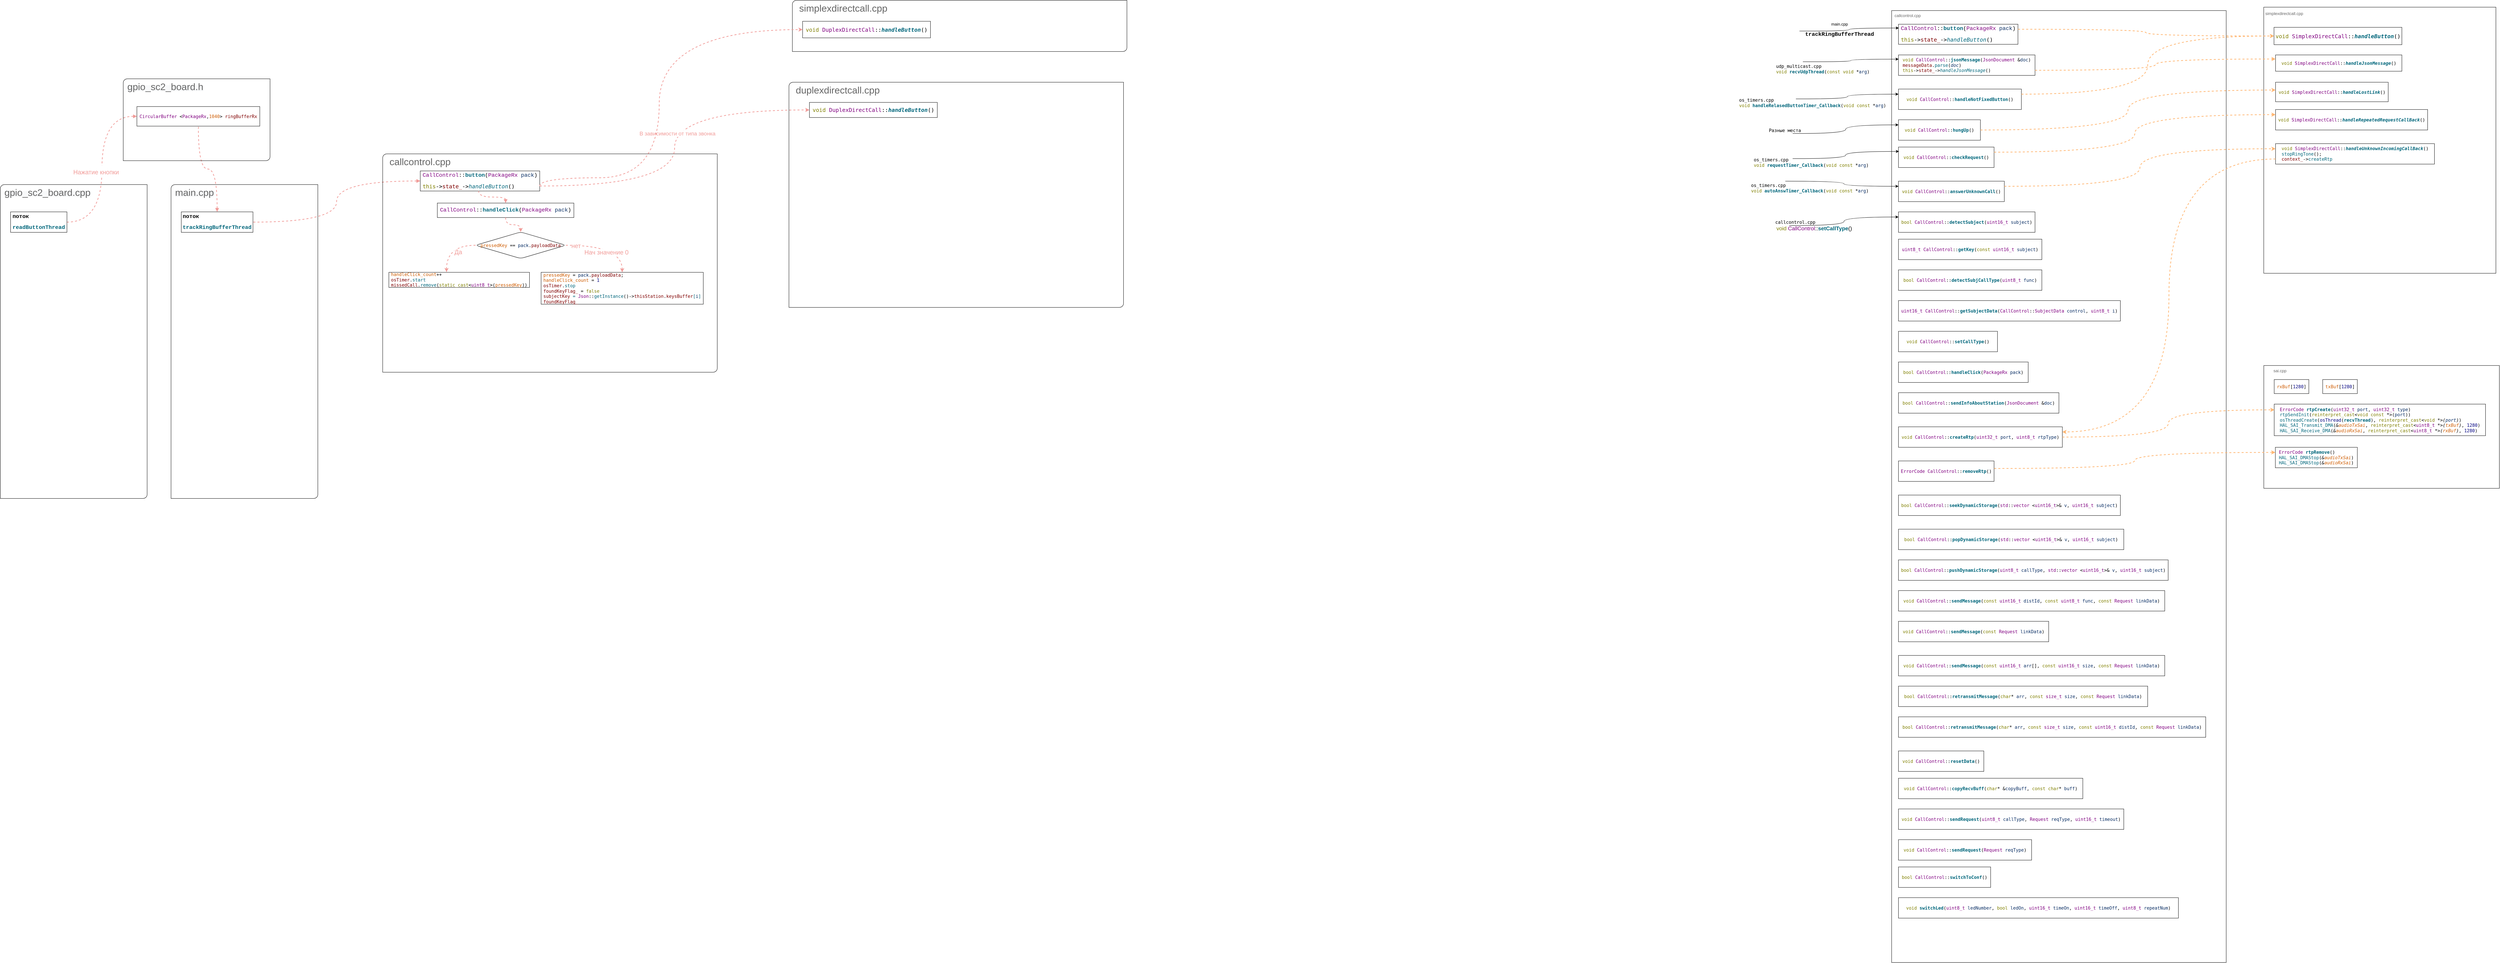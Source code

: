 <mxfile version="19.0.0" type="device"><diagram id="HFC4o7VXz8tdsgXvQ095" name="Page-1"><mxGraphModel dx="8024" dy="5114" grid="1" gridSize="10" guides="1" tooltips="1" connect="1" arrows="1" fold="1" page="1" pageScale="1" pageWidth="2336" pageHeight="1654" math="0" shadow="0"><root><mxCell id="0"/><mxCell id="1" parent="0"/><object label="" id="BfFagwlpjobnbaaKY8XI-5"><mxCell style="endArrow=none;html=1;strokeWidth=2;rounded=0;entryX=1;entryY=0.5;entryDx=0;entryDy=0;exitX=0;exitY=0.5;exitDx=0;exitDy=0;edgeStyle=orthogonalEdgeStyle;curved=1;dashed=1;fillColor=#f8cecc;strokeColor=#F19C99;startArrow=block;startFill=1;" parent="1" source="BfFagwlpjobnbaaKY8XI-2" target="BfFagwlpjobnbaaKY8XI-1" edge="1"><mxGeometry width="50" height="50" relative="1" as="geometry"><mxPoint x="570" y="340" as="sourcePoint"/><mxPoint x="620" y="290" as="targetPoint"/></mxGeometry></mxCell></object><mxCell id="3C1o2CG4XGcSqVxZhcWw-43" value="&lt;font color=&quot;#f19c99&quot; style=&quot;font-size: 18px;&quot;&gt;Нажатие кнопки&lt;/font&gt;" style="edgeLabel;html=1;align=center;verticalAlign=middle;resizable=0;points=[];fontSize=28;fontColor=#666666;" parent="BfFagwlpjobnbaaKY8XI-5" vertex="1" connectable="0"><mxGeometry x="-0.072" relative="1" as="geometry"><mxPoint x="-18" y="23" as="offset"/></mxGeometry></mxCell><mxCell id="BfFagwlpjobnbaaKY8XI-10" value="" style="endArrow=none;html=1;rounded=0;fontColor=default;entryX=0.5;entryY=1;entryDx=0;entryDy=0;exitX=0.5;exitY=0;exitDx=0;exitDy=0;edgeStyle=orthogonalEdgeStyle;curved=1;dashed=1;strokeColor=#F19C99;strokeWidth=2;fillColor=#f8cecc;startArrow=block;startFill=1;" parent="1" source="BfFagwlpjobnbaaKY8XI-7" target="BfFagwlpjobnbaaKY8XI-2" edge="1"><mxGeometry width="50" height="50" relative="1" as="geometry"><mxPoint x="440" y="320" as="sourcePoint"/><mxPoint x="490" y="270" as="targetPoint"/></mxGeometry></mxCell><mxCell id="BfFagwlpjobnbaaKY8XI-11" value="" style="endArrow=none;dashed=1;html=1;strokeWidth=2;rounded=0;fontColor=default;curved=1;entryX=1;entryY=0.5;entryDx=0;entryDy=0;exitX=0;exitY=0.5;exitDx=0;exitDy=0;edgeStyle=orthogonalEdgeStyle;strokeColor=#F19C99;fillColor=#f8cecc;startArrow=block;startFill=1;" parent="1" source="BfFagwlpjobnbaaKY8XI-6" target="BfFagwlpjobnbaaKY8XI-7" edge="1"><mxGeometry width="50" height="50" relative="1" as="geometry"><mxPoint x="440" y="320" as="sourcePoint"/><mxPoint x="490" y="270" as="targetPoint"/></mxGeometry></mxCell><mxCell id="3C1o2CG4XGcSqVxZhcWw-24" value="" style="group" parent="1" vertex="1" connectable="0"><mxGeometry x="-500" y="-200" width="430" height="920" as="geometry"/></mxCell><mxCell id="3C1o2CG4XGcSqVxZhcWw-22" value="" style="verticalLabelPosition=bottom;verticalAlign=top;html=1;shape=mxgraph.basic.diag_round_rect;dx=6;rounded=1;fontSize=15;fontColor=#FF3333;fillColor=none;" parent="3C1o2CG4XGcSqVxZhcWw-24" vertex="1"><mxGeometry width="430" height="920" as="geometry"/></mxCell><mxCell id="3C1o2CG4XGcSqVxZhcWw-23" value="&lt;span style=&quot;font-family: Helvetica; font-style: normal; font-variant-ligatures: normal; font-variant-caps: normal; font-weight: 400; letter-spacing: normal; orphans: 2; text-align: left; text-indent: 0px; text-transform: none; widows: 2; word-spacing: 0px; -webkit-text-stroke-width: 0px; background-color: rgb(248, 249, 250); text-decoration-thickness: initial; text-decoration-style: initial; text-decoration-color: initial; float: none; display: inline !important;&quot;&gt;&lt;font color=&quot;#666666&quot; style=&quot;font-size: 28px;&quot;&gt;gpio_sc2_board.cpp&lt;/font&gt;&lt;/span&gt;" style="text;whiteSpace=wrap;html=1;fontSize=15;fontColor=#FF3333;" parent="3C1o2CG4XGcSqVxZhcWw-24" vertex="1"><mxGeometry x="10" y="-0.004" width="160" height="78.857" as="geometry"/></mxCell><mxCell id="BfFagwlpjobnbaaKY8XI-1" value="&lt;pre style=&quot;background: transparent; font-family: &amp;quot;Liberation Mono&amp;quot;, monospace; font-size: 10pt; text-align: start;&quot; class=&quot;western&quot;&gt;&lt;font color=&quot;#000000&quot;&gt;&lt;font style=&quot;font-size: 12pt;&quot;&gt;&lt;span style=&quot;background: transparent;&quot;&gt;&lt;b style=&quot;&quot;&gt;поток&lt;font color=&quot;#00677c&quot;&gt; &lt;/font&gt;&lt;/b&gt;&lt;/span&gt;&lt;/font&gt;&lt;/font&gt;&lt;/pre&gt;&lt;pre style=&quot;background: transparent; font-family: &amp;quot;Liberation Mono&amp;quot;, monospace; font-size: 10pt; text-align: start;&quot; class=&quot;western&quot;&gt;&lt;font color=&quot;#000000&quot;&gt;&lt;font style=&quot;font-size: 12pt;&quot;&gt;&lt;span style=&quot;background: transparent;&quot;&gt;&lt;font color=&quot;#00677c&quot;&gt;&lt;b&gt;readButtonThread&lt;/b&gt;&lt;/font&gt;&lt;/span&gt;&lt;/font&gt;&lt;/font&gt;&lt;/pre&gt;" style="rounded=0;whiteSpace=wrap;html=1;" parent="3C1o2CG4XGcSqVxZhcWw-24" vertex="1"><mxGeometry x="30" y="80" width="165.1" height="60" as="geometry"/></mxCell><mxCell id="3C1o2CG4XGcSqVxZhcWw-29" value="" style="group" parent="1" vertex="1" connectable="0"><mxGeometry y="-200" width="430" height="920" as="geometry"/></mxCell><mxCell id="3C1o2CG4XGcSqVxZhcWw-30" value="" style="verticalLabelPosition=bottom;verticalAlign=top;html=1;shape=mxgraph.basic.diag_round_rect;dx=6;rounded=1;fontSize=15;fontColor=#FF3333;fillColor=none;" parent="3C1o2CG4XGcSqVxZhcWw-29" vertex="1"><mxGeometry width="430" height="920" as="geometry"/></mxCell><mxCell id="3C1o2CG4XGcSqVxZhcWw-31" value="&lt;span style=&quot;font-family: Helvetica; font-style: normal; font-variant-ligatures: normal; font-variant-caps: normal; font-weight: 400; letter-spacing: normal; orphans: 2; text-align: left; text-indent: 0px; text-transform: none; widows: 2; word-spacing: 0px; -webkit-text-stroke-width: 0px; background-color: rgb(248, 249, 250); text-decoration-thickness: initial; text-decoration-style: initial; text-decoration-color: initial; float: none; line-height: 1.2; display: inline !important;&quot;&gt;&lt;font color=&quot;#666666&quot; style=&quot;font-size: 28px;&quot;&gt;main.cpp&lt;/font&gt;&lt;/span&gt;" style="text;whiteSpace=wrap;html=1;fontSize=15;fontColor=#FF3333;" parent="3C1o2CG4XGcSqVxZhcWw-29" vertex="1"><mxGeometry x="10" width="130" height="33.71" as="geometry"/></mxCell><mxCell id="BfFagwlpjobnbaaKY8XI-7" value="&lt;pre style=&quot;background: transparent; font-family: &amp;quot;Liberation Mono&amp;quot;, monospace; font-size: 10pt; text-align: start;&quot; class=&quot;western&quot;&gt;&lt;font color=&quot;#000000&quot;&gt;&lt;font style=&quot;font-size: 12pt;&quot;&gt;&lt;span style=&quot;background: transparent;&quot;&gt;&lt;b style=&quot;&quot;&gt;поток&lt;font color=&quot;#00677c&quot;&gt; &lt;/font&gt;&lt;/b&gt;&lt;/span&gt;&lt;/font&gt;&lt;/font&gt;&lt;/pre&gt;&lt;pre style=&quot;background: transparent; font-family: &amp;quot;Liberation Mono&amp;quot;, monospace; font-size: 10pt; text-align: start;&quot; class=&quot;western&quot;&gt;&lt;pre style=&quot;background: transparent; font-family: &amp;quot;Liberation Mono&amp;quot;, monospace; font-size: 10pt;&quot; class=&quot;western&quot;&gt;&lt;font color=&quot;#000000&quot;&gt;&lt;font color=&quot;#00677c&quot;&gt;&lt;font style=&quot;font-size: 12pt;&quot;&gt;&lt;b&gt;trackRingBufferThread&lt;/b&gt;&lt;/font&gt;&lt;/font&gt;&lt;/font&gt;&lt;/pre&gt;&lt;/pre&gt;" style="rounded=0;whiteSpace=wrap;html=1;" parent="3C1o2CG4XGcSqVxZhcWw-29" vertex="1"><mxGeometry x="30" y="80" width="210" height="60" as="geometry"/></mxCell><mxCell id="3C1o2CG4XGcSqVxZhcWw-33" value="" style="group" parent="1" vertex="1" connectable="0"><mxGeometry x="-140" y="-510" width="430" height="240" as="geometry"/></mxCell><mxCell id="3C1o2CG4XGcSqVxZhcWw-34" value="" style="verticalLabelPosition=bottom;verticalAlign=top;html=1;shape=mxgraph.basic.diag_round_rect;dx=6;rounded=1;fontSize=15;fontColor=#FF3333;fillColor=none;" parent="3C1o2CG4XGcSqVxZhcWw-33" vertex="1"><mxGeometry width="430" height="240" as="geometry"/></mxCell><mxCell id="3C1o2CG4XGcSqVxZhcWw-35" value="&lt;span style=&quot;font-family: Helvetica; font-style: normal; font-variant-ligatures: normal; font-variant-caps: normal; font-weight: 400; letter-spacing: normal; orphans: 2; text-align: left; text-indent: 0px; text-transform: none; widows: 2; word-spacing: 0px; -webkit-text-stroke-width: 0px; background-color: rgb(248, 249, 250); text-decoration-thickness: initial; text-decoration-style: initial; text-decoration-color: initial; float: none; display: inline !important;&quot;&gt;&lt;font color=&quot;#666666&quot; style=&quot;font-size: 28px;&quot;&gt;gpio_sc2_board.h&lt;/font&gt;&lt;/span&gt;" style="text;whiteSpace=wrap;html=1;fontSize=15;fontColor=#FF3333;" parent="3C1o2CG4XGcSqVxZhcWw-33" vertex="1"><mxGeometry x="10" y="-0.001" width="160" height="18.857" as="geometry"/></mxCell><mxCell id="BfFagwlpjobnbaaKY8XI-2" value="&lt;pre style=&quot;background: transparent; font-family: &amp;quot;Liberation Mono&amp;quot;, monospace; font-size: 10pt; text-align: start;&quot; class=&quot;western&quot;&gt;&lt;pre style=&quot;font-size: medium; margin-top: 0px; margin-bottom: 0px;&quot;&gt;&lt;span style=&quot;color: rgb(128, 0, 128);&quot;&gt;CircularBuffer&lt;/span&gt;&lt;span style=&quot;color: rgb(192, 192, 192);&quot;&gt; &lt;/span&gt;&amp;lt;&lt;span style=&quot;color: rgb(128, 0, 128);&quot;&gt;PackageRx&lt;/span&gt;,&lt;span style=&quot;color: rgb(206, 92, 0);&quot;&gt;1040&lt;/span&gt;&amp;gt;&lt;span style=&quot;color: rgb(192, 192, 192);&quot;&gt; &lt;/span&gt;&lt;span style=&quot;color: rgb(128, 0, 0);&quot;&gt;ringBufferRx&lt;/span&gt;&lt;/pre&gt;&lt;/pre&gt;" style="rounded=0;whiteSpace=wrap;html=1;" parent="3C1o2CG4XGcSqVxZhcWw-33" vertex="1"><mxGeometry x="40" y="81.304" width="360" height="57.391" as="geometry"/></mxCell><mxCell id="3C1o2CG4XGcSqVxZhcWw-37" value="" style="group" parent="1" vertex="1" connectable="0"><mxGeometry x="620" y="-290" width="980" height="650" as="geometry"/></mxCell><mxCell id="3C1o2CG4XGcSqVxZhcWw-38" value="" style="verticalLabelPosition=bottom;verticalAlign=top;html=1;shape=mxgraph.basic.diag_round_rect;dx=6;rounded=1;fontSize=15;fontColor=#FF3333;fillColor=none;" parent="3C1o2CG4XGcSqVxZhcWw-37" vertex="1"><mxGeometry width="980" height="640" as="geometry"/></mxCell><mxCell id="3C1o2CG4XGcSqVxZhcWw-39" value="&lt;font color=&quot;#666666&quot;&gt;&lt;span style=&quot;font-size: 28px;&quot;&gt;callcontrol.cpp&lt;/span&gt;&lt;/font&gt;" style="text;whiteSpace=wrap;html=1;fontSize=15;fontColor=#FF3333;" parent="3C1o2CG4XGcSqVxZhcWw-37" vertex="1"><mxGeometry x="18.058" width="234.76" height="23.817" as="geometry"/></mxCell><mxCell id="BfFagwlpjobnbaaKY8XI-6" value="&lt;pre style=&quot;background: transparent; font-family: &amp;quot;Liberation Mono&amp;quot;, monospace; text-align: start; font-size: 10pt;&quot; class=&quot;western&quot;&gt;&lt;font color=&quot;#800080&quot;&gt;&lt;font style=&quot;font-size: 12pt;&quot;&gt;CallControl&lt;/font&gt;&lt;/font&gt;&lt;font style=&quot;font-size: 12pt;&quot;&gt;::&lt;/font&gt;&lt;font color=&quot;#00677c&quot;&gt;&lt;font style=&quot;font-size: 12pt;&quot;&gt;&lt;b&gt;button&lt;/b&gt;&lt;/font&gt;&lt;/font&gt;&lt;font style=&quot;font-size: 12pt;&quot;&gt;(&lt;/font&gt;&lt;font color=&quot;#800080&quot;&gt;&lt;font style=&quot;font-size: 12pt;&quot;&gt;PackageRx&lt;/font&gt;&lt;/font&gt;&lt;font color=&quot;#c0c0c0&quot;&gt;&lt;font style=&quot;font-size: 12pt;&quot;&gt; &lt;/font&gt;&lt;/font&gt;&lt;font color=&quot;#092e64&quot;&gt;&lt;font style=&quot;font-size: 12pt;&quot;&gt;pack&lt;/font&gt;&lt;/font&gt;&lt;font style=&quot;font-size: 12pt;&quot;&gt;)&lt;/font&gt;&lt;/pre&gt;&lt;pre style=&quot;background: transparent; font-family: &amp;quot;Liberation Mono&amp;quot;, monospace; text-align: start; font-size: 10pt;&quot; class=&quot;western&quot;&gt;&lt;font style=&quot;font-size: 16px;&quot;&gt;&lt;pre style=&quot;margin-top: 0px; margin-bottom: 0px;&quot;&gt;&lt;span style=&quot;color: rgb(128, 128, 0);&quot;&gt;this&lt;/span&gt;-&amp;gt;&lt;span style=&quot;color: rgb(128, 0, 0);&quot;&gt;state_&lt;/span&gt;-&amp;gt;&lt;span style=&quot;font-style: italic; color: rgb(0, 103, 124);&quot;&gt;handleButton&lt;/span&gt;()&lt;/pre&gt;&lt;/font&gt;&lt;/pre&gt;" style="rounded=0;whiteSpace=wrap;html=1;" parent="3C1o2CG4XGcSqVxZhcWw-37" vertex="1"><mxGeometry x="110" y="50" width="350" height="58.87" as="geometry"/></mxCell><mxCell id="3C1o2CG4XGcSqVxZhcWw-1" value="&lt;pre style=&quot;background: transparent; font-family: &amp;quot;Liberation Mono&amp;quot;, monospace; font-size: 10pt; text-align: start;&quot; class=&quot;western&quot;&gt;&lt;pre style=&quot;background: transparent; font-family: &amp;quot;Liberation Mono&amp;quot;, monospace; font-size: 10pt;&quot; class=&quot;western&quot;&gt;&lt;font color=&quot;#000000&quot;&gt;&lt;font color=&quot;#800080&quot;&gt;&lt;font style=&quot;font-size: 12pt;&quot;&gt;CallControl&lt;/font&gt;&lt;/font&gt;&lt;font style=&quot;font-size: 12pt;&quot;&gt;::&lt;/font&gt;&lt;font color=&quot;#00677c&quot;&gt;&lt;font style=&quot;font-size: 12pt;&quot;&gt;&lt;b&gt;handleClick&lt;/b&gt;&lt;/font&gt;&lt;/font&gt;&lt;font style=&quot;font-size: 12pt;&quot;&gt;(&lt;/font&gt;&lt;font color=&quot;#800080&quot;&gt;&lt;font style=&quot;font-size: 12pt;&quot;&gt;PackageRx&lt;/font&gt;&lt;/font&gt;&lt;font color=&quot;#c0c0c0&quot;&gt;&lt;font style=&quot;font-size: 12pt;&quot;&gt; &lt;/font&gt;&lt;/font&gt;&lt;font color=&quot;#092e64&quot;&gt;&lt;font style=&quot;font-size: 12pt;&quot;&gt;pack&lt;/font&gt;&lt;/font&gt;&lt;font style=&quot;font-size: 12pt;&quot;&gt;)&lt;/font&gt;&lt;/font&gt;&lt;/pre&gt;&lt;/pre&gt;" style="rounded=0;whiteSpace=wrap;html=1;" parent="3C1o2CG4XGcSqVxZhcWw-37" vertex="1"><mxGeometry x="160" y="144.197" width="400" height="42.39" as="geometry"/></mxCell><mxCell id="3C1o2CG4XGcSqVxZhcWw-42" value="" style="endArrow=none;dashed=1;html=1;strokeWidth=2;rounded=0;fontSize=11;fontColor=default;curved=1;entryX=0.489;entryY=1;entryDx=0;entryDy=0;strokeColor=#F19C99;fillColor=#f8cecc;startArrow=block;startFill=1;entryPerimeter=0;exitX=0.5;exitY=0;exitDx=0;exitDy=0;edgeStyle=orthogonalEdgeStyle;" parent="3C1o2CG4XGcSqVxZhcWw-37" source="3C1o2CG4XGcSqVxZhcWw-1" target="BfFagwlpjobnbaaKY8XI-6" edge="1"><mxGeometry width="50" height="50" relative="1" as="geometry"><mxPoint x="688.617" y="-46.565" as="sourcePoint"/><mxPoint x="476.841" y="-39.5" as="targetPoint"/></mxGeometry></mxCell><mxCell id="3C1o2CG4XGcSqVxZhcWw-46" value="&lt;pre style=&quot;color: rgb(0, 0, 0); font-size: medium; text-align: start; margin-top: 0px; margin-bottom: 0px;&quot;&gt;&lt;span style=&quot;color: rgb(206, 92, 0);&quot;&gt;pressedKey&lt;/span&gt;&lt;span style=&quot;color: rgb(192, 192, 192);&quot;&gt; &lt;/span&gt;==&lt;span style=&quot;color: rgb(192, 192, 192);&quot;&gt; &lt;/span&gt;&lt;span style=&quot;color: rgb(9, 46, 100);&quot;&gt;pack&lt;/span&gt;.&lt;span style=&quot;color: rgb(128, 0, 0);&quot;&gt;payloadData&lt;/span&gt;&lt;/pre&gt;" style="shape=rhombus;perimeter=rhombusPerimeter;whiteSpace=wrap;html=1;align=center;rounded=1;fontSize=18;fontColor=#F19C99;fillColor=none;" parent="3C1o2CG4XGcSqVxZhcWw-37" vertex="1"><mxGeometry x="272.001" y="228.977" width="264.31" height="77.719" as="geometry"/></mxCell><mxCell id="3C1o2CG4XGcSqVxZhcWw-48" value="" style="endArrow=classic;html=1;rounded=0;dashed=1;fontSize=18;fontColor=#F19C99;strokeColor=#F19C99;strokeWidth=2;curved=1;exitX=0.5;exitY=1;exitDx=0;exitDy=0;entryX=0.5;entryY=0;entryDx=0;entryDy=0;edgeStyle=orthogonalEdgeStyle;" parent="3C1o2CG4XGcSqVxZhcWw-37" source="3C1o2CG4XGcSqVxZhcWw-1" target="3C1o2CG4XGcSqVxZhcWw-46" edge="1"><mxGeometry width="50" height="50" relative="1" as="geometry"><mxPoint x="702.736" y="445.752" as="sourcePoint"/><mxPoint x="773.328" y="408.82" as="targetPoint"/></mxGeometry></mxCell><mxCell id="3C1o2CG4XGcSqVxZhcWw-49" value="&lt;pre style=&quot;color: rgb(0, 0, 0); font-size: medium; text-align: start; margin-top: 0px; margin-bottom: 0px;&quot;&gt;&lt;pre style=&quot;margin-top: 0px; margin-bottom: 0px;&quot;&gt;&lt;span style=&quot;color: rgb(206, 92, 0);&quot;&gt;pressedKey&lt;/span&gt;&lt;span style=&quot;color: rgb(192, 192, 192);&quot;&gt; &lt;/span&gt;=&lt;span style=&quot;color: rgb(192, 192, 192);&quot;&gt; &lt;/span&gt;&lt;span style=&quot;color: rgb(9, 46, 100);&quot;&gt;pack&lt;/span&gt;.&lt;span style=&quot;color: rgb(128, 0, 0);&quot;&gt;payloadData&lt;/span&gt;;&lt;/pre&gt;&lt;pre style=&quot;margin-top: 0px; margin-bottom: 0px;&quot;&gt;&lt;span style=&quot;color: rgb(206, 92, 0);&quot;&gt;handleClick_count&lt;/span&gt;&lt;span style=&quot;color: rgb(192, 192, 192);&quot;&gt; &lt;/span&gt;=&lt;span style=&quot;color: rgb(192, 192, 192);&quot;&gt; &lt;/span&gt;&lt;span style=&quot;color: rgb(0, 0, 128);&quot;&gt;1&lt;/span&gt;&lt;/pre&gt;&lt;pre style=&quot;margin-top: 0px; margin-bottom: 0px;&quot;&gt;&lt;span style=&quot;color: rgb(128, 0, 0);&quot;&gt;osTimer&lt;/span&gt;.&lt;span style=&quot;color: rgb(0, 103, 124);&quot;&gt;stop&lt;/span&gt;&lt;/pre&gt;&lt;pre style=&quot;margin-top: 0px; margin-bottom: 0px;&quot;&gt;&lt;span style=&quot;color: rgb(128, 0, 0);&quot;&gt;foundKeyFlag_&lt;/span&gt;&lt;span style=&quot;color: rgb(192, 192, 192);&quot;&gt; &lt;/span&gt;=&lt;span style=&quot;color: rgb(192, 192, 192);&quot;&gt; &lt;/span&gt;&lt;span style=&quot;color: rgb(128, 128, 0);&quot;&gt;false&lt;/span&gt;&lt;/pre&gt;&lt;pre style=&quot;margin-top: 0px; margin-bottom: 0px;&quot;&gt;&lt;span style=&quot;color: rgb(128, 0, 0);&quot;&gt;subjectKey&lt;/span&gt;&lt;span style=&quot;color: rgb(192, 192, 192);&quot;&gt; &lt;/span&gt;&lt;span style=&quot;color: rgb(0, 103, 124);&quot;&gt;=&lt;/span&gt;&lt;span style=&quot;color: rgb(192, 192, 192);&quot;&gt; &lt;/span&gt;&lt;span style=&quot;color: rgb(128, 0, 128);&quot;&gt;Json&lt;/span&gt;::&lt;span style=&quot;color: rgb(0, 103, 124);&quot;&gt;getInstance&lt;/span&gt;()-&amp;gt;&lt;span style=&quot;color: rgb(128, 0, 0);&quot;&gt;thisStation&lt;/span&gt;.&lt;span style=&quot;color: rgb(128, 0, 0);&quot;&gt;keysBuffer&lt;/span&gt;&lt;span style=&quot;color: rgb(0, 103, 124);&quot;&gt;[&lt;/span&gt;&lt;span style=&quot;color: rgb(9, 46, 100);&quot;&gt;i&lt;/span&gt;&lt;span style=&quot;color: rgb(0, 103, 124);&quot;&gt;]&lt;/span&gt;&lt;/pre&gt;&lt;pre style=&quot;margin-top: 0px; margin-bottom: 0px;&quot;&gt;&lt;span style=&quot;color: rgb(128, 0, 0);&quot;&gt;foundKeyFlag_&lt;/span&gt;&lt;/pre&gt;&lt;/pre&gt;" style="rounded=0;whiteSpace=wrap;html=1;fontSize=18;fontColor=#F19C99;fillColor=none;" parent="3C1o2CG4XGcSqVxZhcWw-37" vertex="1"><mxGeometry x="464" y="347.159" width="475.07" height="93.452" as="geometry"/></mxCell><mxCell id="3C1o2CG4XGcSqVxZhcWw-50" value="" style="endArrow=classic;html=1;rounded=0;dashed=1;fontSize=18;fontColor=#F19C99;strokeColor=#F19C99;strokeWidth=2;curved=1;exitX=1;exitY=0.5;exitDx=0;exitDy=0;entryX=0.5;entryY=0;entryDx=0;entryDy=0;edgeStyle=orthogonalEdgeStyle;" parent="3C1o2CG4XGcSqVxZhcWw-37" source="3C1o2CG4XGcSqVxZhcWw-46" target="3C1o2CG4XGcSqVxZhcWw-49" edge="1"><mxGeometry width="50" height="50" relative="1" as="geometry"><mxPoint x="588.1" y="327.57" as="sourcePoint"/><mxPoint x="630.302" y="290.639" as="targetPoint"/></mxGeometry></mxCell><mxCell id="3C1o2CG4XGcSqVxZhcWw-51" value="Нач значение 0" style="edgeLabel;html=1;align=center;verticalAlign=middle;resizable=0;points=[];fontSize=18;fontColor=#F19C99;" parent="3C1o2CG4XGcSqVxZhcWw-50" vertex="1" connectable="0"><mxGeometry x="-0.722" y="-1" relative="1" as="geometry"><mxPoint x="84" y="20" as="offset"/></mxGeometry></mxCell><mxCell id="3C1o2CG4XGcSqVxZhcWw-56" value="нет" style="edgeLabel;html=1;align=center;verticalAlign=middle;resizable=0;points=[];fontSize=18;fontColor=#F19C99;" parent="3C1o2CG4XGcSqVxZhcWw-50" vertex="1" connectable="0"><mxGeometry x="-0.763" y="-2" relative="1" as="geometry"><mxPoint as="offset"/></mxGeometry></mxCell><mxCell id="3C1o2CG4XGcSqVxZhcWw-52" value="&lt;pre style=&quot;color: rgb(0, 0, 0); font-size: medium; text-align: start; margin-top: 0px; margin-bottom: 0px;&quot;&gt;&lt;span style=&quot;color: rgb(206, 92, 0);&quot;&gt;handleClick_count&lt;/span&gt;++&lt;/pre&gt;&lt;pre style=&quot;color: rgb(0, 0, 0); font-size: medium; text-align: start; margin-top: 0px; margin-bottom: 0px;&quot;&gt;&lt;pre style=&quot;margin-top: 0px; margin-bottom: 0px;&quot;&gt;&lt;span style=&quot;color: rgb(128, 0, 0);&quot;&gt;osTimer&lt;/span&gt;.&lt;span style=&quot;color: rgb(0, 103, 124);&quot;&gt;start&lt;/span&gt;&lt;/pre&gt;&lt;pre style=&quot;margin-top: 0px; margin-bottom: 0px;&quot;&gt;&lt;span style=&quot;color: rgb(128, 0, 0);&quot;&gt;missedCall&lt;/span&gt;.&lt;span style=&quot;color: rgb(0, 103, 124);&quot;&gt;remove&lt;/span&gt;(&lt;span style=&quot;color: rgb(128, 128, 0);&quot;&gt;static_cast&lt;/span&gt;&amp;lt;&lt;span style=&quot;color: rgb(128, 0, 128);&quot;&gt;uint8_t&lt;/span&gt;&amp;gt;(&lt;span style=&quot;color: rgb(206, 92, 0);&quot;&gt;pressedKey&lt;/span&gt;))&lt;/pre&gt;&lt;/pre&gt;" style="rounded=0;whiteSpace=wrap;html=1;fontSize=18;fontColor=#F19C99;fillColor=none;" parent="3C1o2CG4XGcSqVxZhcWw-37" vertex="1"><mxGeometry x="18.06" y="347.159" width="411.94" height="44.318" as="geometry"/></mxCell><mxCell id="3C1o2CG4XGcSqVxZhcWw-53" value="" style="endArrow=classic;html=1;rounded=0;dashed=1;fontSize=18;fontColor=#F19C99;strokeColor=#F19C99;strokeWidth=2;curved=1;exitX=0;exitY=0.5;exitDx=0;exitDy=0;entryX=0.41;entryY=-0.014;entryDx=0;entryDy=0;edgeStyle=orthogonalEdgeStyle;entryPerimeter=0;" parent="3C1o2CG4XGcSqVxZhcWw-37" source="3C1o2CG4XGcSqVxZhcWw-46" target="3C1o2CG4XGcSqVxZhcWw-52" edge="1"><mxGeometry width="50" height="50" relative="1" as="geometry"><mxPoint x="474.001" y="275.223" as="sourcePoint"/><mxPoint x="647.535" y="349.73" as="targetPoint"/></mxGeometry></mxCell><mxCell id="3C1o2CG4XGcSqVxZhcWw-55" value="Да" style="edgeLabel;html=1;align=center;verticalAlign=middle;resizable=0;points=[];fontSize=18;fontColor=#F19C99;" parent="3C1o2CG4XGcSqVxZhcWw-53" vertex="1" connectable="0"><mxGeometry x="-0.372" y="20" relative="1" as="geometry"><mxPoint as="offset"/></mxGeometry></mxCell><mxCell id="3C1o2CG4XGcSqVxZhcWw-57" value="" style="group" parent="1" vertex="1" connectable="0"><mxGeometry x="1810" y="-500" width="980" height="660" as="geometry"/></mxCell><mxCell id="3C1o2CG4XGcSqVxZhcWw-58" value="" style="verticalLabelPosition=bottom;verticalAlign=top;html=1;shape=mxgraph.basic.diag_round_rect;dx=6;rounded=1;fontSize=15;fontColor=#FF3333;fillColor=none;" parent="3C1o2CG4XGcSqVxZhcWw-57" vertex="1"><mxGeometry width="980" height="660" as="geometry"/></mxCell><mxCell id="3C1o2CG4XGcSqVxZhcWw-59" value="&lt;font color=&quot;#666666&quot;&gt;&lt;span style=&quot;font-size: 28px;&quot;&gt;duplexdirectcall.cpp&lt;/span&gt;&lt;/font&gt;" style="text;whiteSpace=wrap;html=1;fontSize=15;fontColor=#FF3333;" parent="3C1o2CG4XGcSqVxZhcWw-57" vertex="1"><mxGeometry x="18.058" width="234.76" height="23.817" as="geometry"/></mxCell><mxCell id="3C1o2CG4XGcSqVxZhcWw-72" value="&lt;pre style=&quot;color: rgb(0, 0, 0); text-align: start; margin-top: 0px; margin-bottom: 0px;&quot;&gt;&lt;span style=&quot;color: rgb(128, 128, 0);&quot;&gt;void&lt;/span&gt;&lt;span style=&quot;color: rgb(192, 192, 192);&quot;&gt; &lt;/span&gt;&lt;span style=&quot;color: rgb(128, 0, 128);&quot;&gt;DuplexDirectCall&lt;/span&gt;::&lt;span style=&quot;font-weight: 700; font-style: italic; color: rgb(0, 103, 124);&quot;&gt;handleButton&lt;/span&gt;()&lt;/pre&gt;" style="rounded=0;whiteSpace=wrap;html=1;fontSize=16;fontColor=#F19C99;fillColor=none;" parent="3C1o2CG4XGcSqVxZhcWw-57" vertex="1"><mxGeometry x="60" y="59.091" width="374.56" height="44.318" as="geometry"/></mxCell><mxCell id="3C1o2CG4XGcSqVxZhcWw-73" value="" style="endArrow=classic;html=1;rounded=0;dashed=1;fontSize=16;fontColor=#F19C99;strokeColor=#F19C99;strokeWidth=2;curved=1;exitX=1;exitY=0.75;exitDx=0;exitDy=0;entryX=0;entryY=0.5;entryDx=0;entryDy=0;edgeStyle=orthogonalEdgeStyle;" parent="1" source="BfFagwlpjobnbaaKY8XI-6" target="3C1o2CG4XGcSqVxZhcWw-72" edge="1"><mxGeometry width="50" height="50" relative="1" as="geometry"><mxPoint x="1950" y="-180" as="sourcePoint"/><mxPoint x="2000" y="-230" as="targetPoint"/></mxGeometry></mxCell><mxCell id="3C1o2CG4XGcSqVxZhcWw-74" value="В зависимости от типа звонка" style="edgeLabel;html=1;align=center;verticalAlign=middle;resizable=0;points=[];fontSize=16;fontColor=#F19C99;" parent="3C1o2CG4XGcSqVxZhcWw-73" vertex="1" connectable="0"><mxGeometry x="0.084" y="-8" relative="1" as="geometry"><mxPoint as="offset"/></mxGeometry></mxCell><mxCell id="3C1o2CG4XGcSqVxZhcWw-76" value="" style="group" parent="1" vertex="1" connectable="0"><mxGeometry x="1820" y="-740" width="980" height="150" as="geometry"/></mxCell><mxCell id="3C1o2CG4XGcSqVxZhcWw-77" value="" style="verticalLabelPosition=bottom;verticalAlign=top;html=1;shape=mxgraph.basic.diag_round_rect;dx=6;rounded=1;fontSize=15;fontColor=#FF3333;fillColor=none;" parent="3C1o2CG4XGcSqVxZhcWw-76" vertex="1"><mxGeometry width="980" height="150" as="geometry"/></mxCell><mxCell id="3C1o2CG4XGcSqVxZhcWw-78" value="&lt;font color=&quot;#666666&quot;&gt;&lt;span style=&quot;font-size: 28px;&quot;&gt;simplexdirectcall.cpp&lt;/span&gt;&lt;/font&gt;" style="text;whiteSpace=wrap;html=1;fontSize=15;fontColor=#FF3333;" parent="3C1o2CG4XGcSqVxZhcWw-76" vertex="1"><mxGeometry x="18.058" width="234.76" height="5.413" as="geometry"/></mxCell><mxCell id="3C1o2CG4XGcSqVxZhcWw-79" value="&lt;pre style=&quot;color: rgb(0, 0, 0); text-align: start; margin-top: 0px; margin-bottom: 0px;&quot;&gt;&lt;span style=&quot;color: rgb(128, 128, 0);&quot;&gt;void&lt;/span&gt;&lt;span style=&quot;color: rgb(192, 192, 192);&quot;&gt; &lt;/span&gt;&lt;span style=&quot;color: rgb(128, 0, 128);&quot;&gt;DuplexDirectCall&lt;/span&gt;::&lt;span style=&quot;font-weight: 700; font-style: italic; color: rgb(0, 103, 124);&quot;&gt;handleButton&lt;/span&gt;()&lt;/pre&gt;" style="rounded=0;whiteSpace=wrap;html=1;fontSize=16;fontColor=#F19C99;fillColor=none;" parent="3C1o2CG4XGcSqVxZhcWw-76" vertex="1"><mxGeometry x="30" y="61.36" width="374.56" height="48.64" as="geometry"/></mxCell><mxCell id="3C1o2CG4XGcSqVxZhcWw-80" value="" style="endArrow=classic;html=1;rounded=0;dashed=1;fontSize=16;fontColor=#F19C99;strokeColor=#F19C99;strokeWidth=2;curved=1;exitX=1;exitY=0.75;exitDx=0;exitDy=0;entryX=0;entryY=0.5;entryDx=0;entryDy=0;edgeStyle=orthogonalEdgeStyle;" parent="1" source="BfFagwlpjobnbaaKY8XI-6" target="3C1o2CG4XGcSqVxZhcWw-79" edge="1"><mxGeometry width="50" height="50" relative="1" as="geometry"><mxPoint x="1090" y="-185.847" as="sourcePoint"/><mxPoint x="1880" y="-408.75" as="targetPoint"/><Array as="points"><mxPoint x="1080" y="-220"/><mxPoint x="1430" y="-220"/><mxPoint x="1430" y="-654"/></Array></mxGeometry></mxCell><mxCell id="tYl_yCIey6aYZG80lOdX-7" value="" style="group" parent="1" vertex="1" connectable="0"><mxGeometry x="5040" y="-710" width="980" height="2790" as="geometry"/></mxCell><mxCell id="tYl_yCIey6aYZG80lOdX-8" value="" style="rounded=0;whiteSpace=wrap;html=1;fillColor=none;" parent="tYl_yCIey6aYZG80lOdX-7" vertex="1"><mxGeometry width="980" height="2790" as="geometry"/></mxCell><mxCell id="tYl_yCIey6aYZG80lOdX-9" value="callcontrol.cpp" style="rounded=0;whiteSpace=wrap;html=1;fillColor=none;fontColor=#666666;strokeColor=none;" parent="tYl_yCIey6aYZG80lOdX-7" vertex="1"><mxGeometry width="93.793" height="30" as="geometry"/></mxCell><mxCell id="tYl_yCIey6aYZG80lOdX-10" value="&lt;pre style=&quot;color: rgb(0, 0, 0); font-size: medium; text-align: start; margin-top: 0px; margin-bottom: 0px;&quot;&gt;&lt;span style=&quot;color: rgb(128, 128, 0);&quot;&gt;void&lt;/span&gt;&lt;span style=&quot;color: rgb(192, 192, 192);&quot;&gt; &lt;/span&gt;&lt;span style=&quot;color: rgb(128, 0, 128);&quot;&gt;CallControl&lt;/span&gt;::&lt;span style=&quot;font-weight: 700; color: rgb(0, 103, 124);&quot;&gt;createRtp&lt;/span&gt;(&lt;span style=&quot;color: rgb(128, 0, 128);&quot;&gt;uint32_t&lt;/span&gt;&lt;span style=&quot;color: rgb(192, 192, 192);&quot;&gt; &lt;/span&gt;&lt;span style=&quot;color: rgb(9, 46, 100);&quot;&gt;port&lt;/span&gt;,&lt;span style=&quot;color: rgb(192, 192, 192);&quot;&gt; &lt;/span&gt;&lt;span style=&quot;color: rgb(128, 0, 128);&quot;&gt;uint8_t&lt;/span&gt;&lt;span style=&quot;color: rgb(192, 192, 192);&quot;&gt; &lt;/span&gt;&lt;span style=&quot;color: rgb(9, 46, 100);&quot;&gt;rtpType&lt;/span&gt;)&lt;/pre&gt;" style="rounded=0;whiteSpace=wrap;html=1;fontColor=#666666;fillColor=none;" parent="tYl_yCIey6aYZG80lOdX-7" vertex="1"><mxGeometry x="20" y="1220" width="480" height="60" as="geometry"/></mxCell><mxCell id="tYl_yCIey6aYZG80lOdX-15" value="&lt;pre style=&quot;color: rgb(0, 0, 0); font-size: medium; text-align: start; margin-top: 0px; margin-bottom: 0px;&quot;&gt;&lt;span style=&quot;color: rgb(128, 0, 128);&quot;&gt;ErrorCode&lt;/span&gt;&lt;span style=&quot;color: rgb(192, 192, 192);&quot;&gt; &lt;/span&gt;&lt;span style=&quot;color: rgb(128, 0, 128);&quot;&gt;CallControl&lt;/span&gt;::&lt;span style=&quot;font-weight: 700; color: rgb(0, 103, 124);&quot;&gt;removeRtp&lt;/span&gt;()&lt;/pre&gt;" style="rounded=0;whiteSpace=wrap;html=1;fontColor=#666666;fillColor=none;" parent="tYl_yCIey6aYZG80lOdX-7" vertex="1"><mxGeometry x="20" y="1320" width="280" height="60" as="geometry"/></mxCell><mxCell id="O7cD9s95_MH4ZuhCJB_B-1" value="&lt;pre style=&quot;background: transparent; font-family: &amp;quot;Liberation Mono&amp;quot;, monospace; text-align: start; font-size: 10pt;&quot; class=&quot;western&quot;&gt;&lt;font color=&quot;#800080&quot;&gt;&lt;font style=&quot;font-size: 12pt;&quot;&gt;CallControl&lt;/font&gt;&lt;/font&gt;&lt;font style=&quot;font-size: 12pt;&quot;&gt;::&lt;/font&gt;&lt;font color=&quot;#00677c&quot;&gt;&lt;font style=&quot;font-size: 12pt;&quot;&gt;&lt;b&gt;button&lt;/b&gt;&lt;/font&gt;&lt;/font&gt;&lt;font style=&quot;font-size: 12pt;&quot;&gt;(&lt;/font&gt;&lt;font color=&quot;#800080&quot;&gt;&lt;font style=&quot;font-size: 12pt;&quot;&gt;PackageRx&lt;/font&gt;&lt;/font&gt;&lt;font color=&quot;#c0c0c0&quot;&gt;&lt;font style=&quot;font-size: 12pt;&quot;&gt; &lt;/font&gt;&lt;/font&gt;&lt;font color=&quot;#092e64&quot;&gt;&lt;font style=&quot;font-size: 12pt;&quot;&gt;pack&lt;/font&gt;&lt;/font&gt;&lt;font style=&quot;font-size: 12pt;&quot;&gt;)&lt;/font&gt;&lt;/pre&gt;&lt;pre style=&quot;background: transparent; font-family: &amp;quot;Liberation Mono&amp;quot;, monospace; text-align: start; font-size: 10pt;&quot; class=&quot;western&quot;&gt;&lt;font style=&quot;font-size: 16px;&quot;&gt;&lt;pre style=&quot;margin-top: 0px; margin-bottom: 0px;&quot;&gt;&lt;span style=&quot;color: rgb(128, 128, 0);&quot;&gt;this&lt;/span&gt;-&amp;gt;&lt;span style=&quot;color: rgb(128, 0, 0);&quot;&gt;state_&lt;/span&gt;-&amp;gt;&lt;span style=&quot;font-style: italic; color: rgb(0, 103, 124);&quot;&gt;handleButton&lt;/span&gt;()&lt;/pre&gt;&lt;/font&gt;&lt;/pre&gt;" style="rounded=0;whiteSpace=wrap;html=1;" vertex="1" parent="tYl_yCIey6aYZG80lOdX-7"><mxGeometry x="20" y="40" width="350" height="58.87" as="geometry"/></mxCell><mxCell id="O7cD9s95_MH4ZuhCJB_B-10" value="&lt;pre style=&quot;font-size: medium; text-align: start; margin-top: 0px; margin-bottom: 0px;&quot;&gt;&lt;span style=&quot;color: rgb(128, 128, 0);&quot;&gt;void&lt;/span&gt;&lt;span style=&quot;color: rgb(192, 192, 192);&quot;&gt; &lt;/span&gt;&lt;span style=&quot;color: rgb(128, 0, 128);&quot;&gt;CallControl&lt;/span&gt;::&lt;span style=&quot;font-weight: 700; color: rgb(0, 103, 124);&quot;&gt;jsonMessage&lt;/span&gt;(&lt;span style=&quot;color: rgb(128, 0, 128);&quot;&gt;JsonDocument&lt;/span&gt;&lt;span style=&quot;color: rgb(192, 192, 192);&quot;&gt; &lt;/span&gt;&amp;amp;&lt;span style=&quot;color: rgb(9, 46, 100);&quot;&gt;doc&lt;/span&gt;)&lt;/pre&gt;&lt;pre style=&quot;font-size: medium; text-align: start; margin-top: 0px; margin-bottom: 0px;&quot;&gt;&lt;pre style=&quot;margin-top: 0px; margin-bottom: 0px;&quot;&gt;&lt;span style=&quot;color: rgb(128, 0, 0);&quot;&gt;messageData&lt;/span&gt;.&lt;span style=&quot;color: rgb(0, 103, 124);&quot;&gt;parse&lt;/span&gt;(&lt;span style=&quot;font-style: italic; color: rgb(9, 46, 100);&quot;&gt;doc&lt;/span&gt;)&lt;/pre&gt;&lt;pre style=&quot;margin-top: 0px; margin-bottom: 0px;&quot;&gt;&lt;span style=&quot;color: rgb(128, 128, 0);&quot;&gt;this&lt;/span&gt;-&amp;gt;&lt;span style=&quot;color: rgb(128, 0, 0);&quot;&gt;state_&lt;/span&gt;-&amp;gt;&lt;span style=&quot;font-style: italic; color: rgb(0, 103, 124);&quot;&gt;handleJsonMessage&lt;/span&gt;()&lt;/pre&gt;&lt;/pre&gt;" style="rounded=0;whiteSpace=wrap;html=1;fontSize=12;fillColor=none;" vertex="1" parent="tYl_yCIey6aYZG80lOdX-7"><mxGeometry x="20" y="130" width="400" height="60" as="geometry"/></mxCell><mxCell id="O7cD9s95_MH4ZuhCJB_B-17" value="&lt;pre style=&quot;font-size: medium; text-align: start; margin-top: 0px; margin-bottom: 0px;&quot;&gt;&lt;span style=&quot;color: rgb(128, 128, 0);&quot;&gt;void&lt;/span&gt;&lt;span style=&quot;color: rgb(192, 192, 192);&quot;&gt; &lt;/span&gt;&lt;span style=&quot;color: rgb(128, 0, 128);&quot;&gt;CallControl&lt;/span&gt;::&lt;span style=&quot;font-weight: 700; color: rgb(0, 103, 124);&quot;&gt;handleNotFixedButton&lt;/span&gt;()&lt;/pre&gt;" style="rounded=0;whiteSpace=wrap;html=1;labelBackgroundColor=none;fontSize=12;fontColor=#000000;fillColor=none;" vertex="1" parent="tYl_yCIey6aYZG80lOdX-7"><mxGeometry x="20" y="230" width="360" height="60" as="geometry"/></mxCell><mxCell id="O7cD9s95_MH4ZuhCJB_B-21" value="&lt;pre style=&quot;font-size: medium; text-align: start; margin-top: 0px; margin-bottom: 0px;&quot;&gt;&lt;span style=&quot;color: rgb(128, 128, 0);&quot;&gt;void&lt;/span&gt;&lt;span style=&quot;color: rgb(192, 192, 192);&quot;&gt; &lt;/span&gt;&lt;span style=&quot;color: rgb(128, 0, 128);&quot;&gt;CallControl&lt;/span&gt;::&lt;span style=&quot;font-weight: 700; color: rgb(0, 103, 124);&quot;&gt;hungUp&lt;/span&gt;()&lt;/pre&gt;" style="rounded=0;whiteSpace=wrap;html=1;labelBackgroundColor=none;fontSize=12;fontColor=#000000;fillColor=none;" vertex="1" parent="tYl_yCIey6aYZG80lOdX-7"><mxGeometry x="20" y="320" width="240" height="60" as="geometry"/></mxCell><mxCell id="O7cD9s95_MH4ZuhCJB_B-26" value="&lt;pre style=&quot;font-size: medium; text-align: start; margin-top: 0px; margin-bottom: 0px;&quot;&gt;&lt;span style=&quot;color: rgb(128, 128, 0);&quot;&gt;void&lt;/span&gt;&lt;span style=&quot;color: rgb(192, 192, 192);&quot;&gt; &lt;/span&gt;&lt;span style=&quot;color: rgb(128, 0, 128);&quot;&gt;CallControl&lt;/span&gt;::&lt;span style=&quot;font-weight: 700; color: rgb(0, 103, 124);&quot;&gt;checkRequest&lt;/span&gt;()&lt;/pre&gt;" style="rounded=0;whiteSpace=wrap;html=1;labelBackgroundColor=none;fontSize=12;fontColor=#000000;fillColor=none;" vertex="1" parent="tYl_yCIey6aYZG80lOdX-7"><mxGeometry x="20" y="400" width="280" height="60" as="geometry"/></mxCell><mxCell id="O7cD9s95_MH4ZuhCJB_B-34" value="&lt;pre style=&quot;font-size: medium; text-align: start; margin-top: 0px; margin-bottom: 0px;&quot;&gt;&lt;span style=&quot;color: rgb(128, 128, 0);&quot;&gt;void&lt;/span&gt;&lt;span style=&quot;color: rgb(192, 192, 192);&quot;&gt; &lt;/span&gt;&lt;span style=&quot;color: rgb(128, 0, 128);&quot;&gt;CallControl&lt;/span&gt;::&lt;span style=&quot;font-weight: 700; color: rgb(0, 103, 124);&quot;&gt;answerUnknownCall&lt;/span&gt;()&lt;/pre&gt;" style="rounded=0;whiteSpace=wrap;html=1;labelBackgroundColor=none;fontSize=12;fontColor=#000000;fillColor=none;" vertex="1" parent="tYl_yCIey6aYZG80lOdX-7"><mxGeometry x="20" y="500" width="310" height="60" as="geometry"/></mxCell><mxCell id="O7cD9s95_MH4ZuhCJB_B-42" value="&lt;pre style=&quot;font-size: medium; text-align: start; margin-top: 0px; margin-bottom: 0px;&quot;&gt;&lt;span style=&quot;color: rgb(128, 128, 0);&quot;&gt;bool&lt;/span&gt;&lt;span style=&quot;color: rgb(192, 192, 192);&quot;&gt; &lt;/span&gt;&lt;span style=&quot;color: rgb(128, 0, 128);&quot;&gt;CallControl&lt;/span&gt;::&lt;span style=&quot;font-weight: 700; color: rgb(0, 103, 124);&quot;&gt;detectSubject&lt;/span&gt;(&lt;span style=&quot;color: rgb(128, 0, 128);&quot;&gt;uint16_t&lt;/span&gt;&lt;span style=&quot;color: rgb(192, 192, 192);&quot;&gt; &lt;/span&gt;&lt;span style=&quot;color: rgb(9, 46, 100);&quot;&gt;subject&lt;/span&gt;)&lt;/pre&gt;" style="rounded=0;whiteSpace=wrap;html=1;labelBackgroundColor=none;fontSize=12;fontColor=#000000;fillColor=none;" vertex="1" parent="tYl_yCIey6aYZG80lOdX-7"><mxGeometry x="20" y="590" width="400" height="60" as="geometry"/></mxCell><mxCell id="O7cD9s95_MH4ZuhCJB_B-46" value="&lt;pre style=&quot;font-size: medium; text-align: start; margin-top: 0px; margin-bottom: 0px;&quot;&gt;&lt;span style=&quot;color: rgb(128, 0, 128);&quot;&gt;uint8_t&lt;/span&gt;&lt;span style=&quot;color: rgb(192, 192, 192);&quot;&gt; &lt;/span&gt;&lt;span style=&quot;color: rgb(128, 0, 128);&quot;&gt;CallControl&lt;/span&gt;::&lt;span style=&quot;font-weight: 700; color: rgb(0, 103, 124);&quot;&gt;getKey&lt;/span&gt;(&lt;span style=&quot;color: rgb(128, 128, 0);&quot;&gt;const&lt;/span&gt;&lt;span style=&quot;color: rgb(192, 192, 192);&quot;&gt; &lt;/span&gt;&lt;span style=&quot;color: rgb(128, 0, 128);&quot;&gt;uint16_t&lt;/span&gt;&lt;span style=&quot;color: rgb(192, 192, 192);&quot;&gt; &lt;/span&gt;&lt;span style=&quot;color: rgb(9, 46, 100);&quot;&gt;subject&lt;/span&gt;)&lt;/pre&gt;" style="rounded=0;whiteSpace=wrap;html=1;labelBackgroundColor=none;fontSize=12;fontColor=#000000;fillColor=none;" vertex="1" parent="tYl_yCIey6aYZG80lOdX-7"><mxGeometry x="20" y="670" width="420" height="60" as="geometry"/></mxCell><mxCell id="O7cD9s95_MH4ZuhCJB_B-48" value="&lt;pre style=&quot;font-size: medium; text-align: start; margin-top: 0px; margin-bottom: 0px;&quot;&gt;&lt;span style=&quot;color: rgb(128, 128, 0);&quot;&gt;bool&lt;/span&gt;&lt;span style=&quot;color: rgb(192, 192, 192);&quot;&gt; &lt;/span&gt;&lt;span style=&quot;color: rgb(128, 0, 128);&quot;&gt;CallControl&lt;/span&gt;::&lt;span style=&quot;font-weight: 700; color: rgb(0, 103, 124);&quot;&gt;detectSubjCallType&lt;/span&gt;(&lt;span style=&quot;color: rgb(128, 0, 128);&quot;&gt;uint8_t&lt;/span&gt;&lt;span style=&quot;color: rgb(192, 192, 192);&quot;&gt; &lt;/span&gt;&lt;span style=&quot;color: rgb(9, 46, 100);&quot;&gt;func&lt;/span&gt;)&lt;/pre&gt;" style="rounded=0;whiteSpace=wrap;html=1;labelBackgroundColor=none;fontSize=12;fontColor=#000000;fillColor=none;" vertex="1" parent="tYl_yCIey6aYZG80lOdX-7"><mxGeometry x="20" y="760" width="420" height="60" as="geometry"/></mxCell><mxCell id="O7cD9s95_MH4ZuhCJB_B-49" value="&lt;pre style=&quot;font-size: medium; text-align: start; margin-top: 0px; margin-bottom: 0px;&quot;&gt;&lt;span style=&quot;color: rgb(128, 0, 128);&quot;&gt;uint16_t&lt;/span&gt;&lt;span style=&quot;color: rgb(192, 192, 192);&quot;&gt; &lt;/span&gt;&lt;span style=&quot;color: rgb(128, 0, 128);&quot;&gt;CallControl&lt;/span&gt;::&lt;span style=&quot;font-weight: 700; color: rgb(0, 103, 124);&quot;&gt;getSubjectData&lt;/span&gt;(&lt;span style=&quot;color: rgb(128, 0, 128);&quot;&gt;CallControl&lt;/span&gt;::&lt;span style=&quot;color: rgb(128, 0, 128);&quot;&gt;SubjectData&lt;/span&gt;&lt;span style=&quot;color: rgb(192, 192, 192);&quot;&gt; &lt;/span&gt;&lt;span style=&quot;color: rgb(9, 46, 100);&quot;&gt;control&lt;/span&gt;,&lt;span style=&quot;color: rgb(192, 192, 192);&quot;&gt; &lt;/span&gt;&lt;span style=&quot;color: rgb(128, 0, 128);&quot;&gt;uint8_t&lt;/span&gt;&lt;span style=&quot;color: rgb(192, 192, 192);&quot;&gt; &lt;/span&gt;&lt;span style=&quot;color: rgb(9, 46, 100);&quot;&gt;i&lt;/span&gt;)&lt;/pre&gt;" style="rounded=0;whiteSpace=wrap;html=1;labelBackgroundColor=none;fontSize=12;fontColor=#000000;fillColor=none;" vertex="1" parent="tYl_yCIey6aYZG80lOdX-7"><mxGeometry x="20" y="850" width="650" height="60" as="geometry"/></mxCell><mxCell id="O7cD9s95_MH4ZuhCJB_B-50" value="&lt;pre style=&quot;font-size: medium; text-align: start; margin-top: 0px; margin-bottom: 0px;&quot;&gt;&lt;span style=&quot;color: rgb(128, 128, 0);&quot;&gt;void&lt;/span&gt;&lt;span style=&quot;color: rgb(192, 192, 192);&quot;&gt; &lt;/span&gt;&lt;span style=&quot;color: rgb(128, 0, 128);&quot;&gt;CallControl&lt;/span&gt;::&lt;span style=&quot;font-weight: 700; color: rgb(0, 103, 124);&quot;&gt;setCallType&lt;/span&gt;()&lt;/pre&gt;" style="rounded=0;whiteSpace=wrap;html=1;labelBackgroundColor=none;fontSize=12;fontColor=#000000;fillColor=none;" vertex="1" parent="tYl_yCIey6aYZG80lOdX-7"><mxGeometry x="20" y="940" width="290" height="60" as="geometry"/></mxCell><mxCell id="O7cD9s95_MH4ZuhCJB_B-51" value="&lt;pre style=&quot;font-size: medium; text-align: start; margin-top: 0px; margin-bottom: 0px;&quot;&gt;&lt;span style=&quot;color: rgb(128, 128, 0);&quot;&gt;bool&lt;/span&gt;&lt;span style=&quot;color: rgb(192, 192, 192);&quot;&gt; &lt;/span&gt;&lt;span style=&quot;color: rgb(128, 0, 128);&quot;&gt;CallControl&lt;/span&gt;::&lt;span style=&quot;font-weight: 700; color: rgb(0, 103, 124);&quot;&gt;handleClick&lt;/span&gt;(&lt;span style=&quot;color: rgb(128, 0, 128);&quot;&gt;PackageRx&lt;/span&gt;&lt;span style=&quot;color: rgb(192, 192, 192);&quot;&gt; &lt;/span&gt;&lt;span style=&quot;color: rgb(9, 46, 100);&quot;&gt;pack&lt;/span&gt;)&lt;/pre&gt;" style="rounded=0;whiteSpace=wrap;html=1;labelBackgroundColor=none;fontSize=12;fontColor=#000000;fillColor=none;" vertex="1" parent="tYl_yCIey6aYZG80lOdX-7"><mxGeometry x="20" y="1030" width="380" height="60" as="geometry"/></mxCell><mxCell id="O7cD9s95_MH4ZuhCJB_B-52" value="&lt;pre style=&quot;font-size: medium; text-align: start; margin-top: 0px; margin-bottom: 0px;&quot;&gt;&lt;span style=&quot;color: rgb(128, 128, 0);&quot;&gt;bool&lt;/span&gt;&lt;span style=&quot;color: rgb(192, 192, 192);&quot;&gt; &lt;/span&gt;&lt;span style=&quot;color: rgb(128, 0, 128);&quot;&gt;CallControl&lt;/span&gt;::&lt;span style=&quot;font-weight: 700; color: rgb(0, 103, 124);&quot;&gt;sendInfoAboutStation&lt;/span&gt;(&lt;span style=&quot;color: rgb(128, 0, 128);&quot;&gt;JsonDocument&lt;/span&gt;&lt;span style=&quot;color: rgb(192, 192, 192);&quot;&gt; &lt;/span&gt;&amp;amp;&lt;span style=&quot;color: rgb(9, 46, 100);&quot;&gt;doc&lt;/span&gt;)&lt;/pre&gt;" style="rounded=0;whiteSpace=wrap;html=1;labelBackgroundColor=none;fontSize=12;fontColor=#000000;fillColor=none;" vertex="1" parent="tYl_yCIey6aYZG80lOdX-7"><mxGeometry x="20" y="1120" width="470" height="60" as="geometry"/></mxCell><mxCell id="O7cD9s95_MH4ZuhCJB_B-54" value="&lt;pre style=&quot;font-size: medium; text-align: start; margin-top: 0px; margin-bottom: 0px;&quot;&gt;&lt;span style=&quot;color: rgb(128, 128, 0);&quot;&gt;bool&lt;/span&gt;&lt;span style=&quot;color: rgb(192, 192, 192);&quot;&gt; &lt;/span&gt;&lt;span style=&quot;color: rgb(128, 0, 128);&quot;&gt;CallControl&lt;/span&gt;::&lt;span style=&quot;font-weight: 700; color: rgb(0, 103, 124);&quot;&gt;seekDynamicStorage&lt;/span&gt;(&lt;span style=&quot;color: rgb(128, 0, 128);&quot;&gt;std&lt;/span&gt;::&lt;span style=&quot;color: rgb(128, 0, 128);&quot;&gt;vector&lt;/span&gt;&lt;span style=&quot;color: rgb(192, 192, 192);&quot;&gt; &lt;/span&gt;&amp;lt;&lt;span style=&quot;color: rgb(128, 0, 128);&quot;&gt;uint16_t&lt;/span&gt;&amp;gt;&amp;amp;&lt;span style=&quot;color: rgb(192, 192, 192);&quot;&gt; &lt;/span&gt;&lt;span style=&quot;color: rgb(9, 46, 100);&quot;&gt;v&lt;/span&gt;,&lt;span style=&quot;color: rgb(192, 192, 192);&quot;&gt; &lt;/span&gt;&lt;span style=&quot;color: rgb(128, 0, 128);&quot;&gt;uint16_t&lt;/span&gt;&lt;span style=&quot;color: rgb(192, 192, 192);&quot;&gt; &lt;/span&gt;&lt;span style=&quot;color: rgb(9, 46, 100);&quot;&gt;subject&lt;/span&gt;)&lt;/pre&gt;" style="rounded=0;whiteSpace=wrap;html=1;labelBackgroundColor=none;fontSize=12;fontColor=#000000;fillColor=none;" vertex="1" parent="tYl_yCIey6aYZG80lOdX-7"><mxGeometry x="20" y="1420" width="650" height="60" as="geometry"/></mxCell><mxCell id="O7cD9s95_MH4ZuhCJB_B-56" value="&lt;pre style=&quot;font-size: medium; text-align: start; margin-top: 0px; margin-bottom: 0px;&quot;&gt;&lt;span style=&quot;color: rgb(128, 128, 0);&quot;&gt;bool&lt;/span&gt;&lt;span style=&quot;color: rgb(192, 192, 192);&quot;&gt; &lt;/span&gt;&lt;span style=&quot;color: rgb(128, 0, 128);&quot;&gt;CallControl&lt;/span&gt;::&lt;span style=&quot;font-weight: 700; color: rgb(0, 103, 124);&quot;&gt;popDynamicStorage&lt;/span&gt;(&lt;span style=&quot;color: rgb(128, 0, 128);&quot;&gt;std&lt;/span&gt;::&lt;span style=&quot;color: rgb(128, 0, 128);&quot;&gt;vector&lt;/span&gt;&lt;span style=&quot;color: rgb(192, 192, 192);&quot;&gt; &lt;/span&gt;&amp;lt;&lt;span style=&quot;color: rgb(128, 0, 128);&quot;&gt;uint16_t&lt;/span&gt;&amp;gt;&amp;amp;&lt;span style=&quot;color: rgb(192, 192, 192);&quot;&gt; &lt;/span&gt;&lt;span style=&quot;color: rgb(9, 46, 100);&quot;&gt;v&lt;/span&gt;,&lt;span style=&quot;color: rgb(192, 192, 192);&quot;&gt; &lt;/span&gt;&lt;span style=&quot;color: rgb(128, 0, 128);&quot;&gt;uint16_t&lt;/span&gt;&lt;span style=&quot;color: rgb(192, 192, 192);&quot;&gt; &lt;/span&gt;&lt;span style=&quot;color: rgb(9, 46, 100);&quot;&gt;subject&lt;/span&gt;)&lt;/pre&gt;" style="rounded=0;whiteSpace=wrap;html=1;labelBackgroundColor=none;fontSize=12;fontColor=#000000;fillColor=none;" vertex="1" parent="tYl_yCIey6aYZG80lOdX-7"><mxGeometry x="20" y="1520" width="660" height="60" as="geometry"/></mxCell><mxCell id="O7cD9s95_MH4ZuhCJB_B-57" value="&lt;pre style=&quot;font-size: medium; text-align: start; margin-top: 0px; margin-bottom: 0px;&quot;&gt;&lt;span style=&quot;color: rgb(128, 128, 0);&quot;&gt;bool&lt;/span&gt;&lt;span style=&quot;color: rgb(192, 192, 192);&quot;&gt; &lt;/span&gt;&lt;span style=&quot;color: rgb(128, 0, 128);&quot;&gt;CallControl&lt;/span&gt;::&lt;span style=&quot;font-weight: 700; color: rgb(0, 103, 124);&quot;&gt;pushDynamicStorage&lt;/span&gt;(&lt;span style=&quot;color: rgb(128, 0, 128);&quot;&gt;uint8_t&lt;/span&gt;&lt;span style=&quot;color: rgb(192, 192, 192);&quot;&gt; &lt;/span&gt;&lt;span style=&quot;color: rgb(9, 46, 100);&quot;&gt;callType&lt;/span&gt;,&lt;span style=&quot;color: rgb(192, 192, 192);&quot;&gt; &lt;/span&gt;&lt;span style=&quot;color: rgb(128, 0, 128);&quot;&gt;std&lt;/span&gt;::&lt;span style=&quot;color: rgb(128, 0, 128);&quot;&gt;vector&lt;/span&gt;&lt;span style=&quot;color: rgb(192, 192, 192);&quot;&gt; &lt;/span&gt;&amp;lt;&lt;span style=&quot;color: rgb(128, 0, 128);&quot;&gt;uint16_t&lt;/span&gt;&amp;gt;&amp;amp;&lt;span style=&quot;color: rgb(192, 192, 192);&quot;&gt; &lt;/span&gt;&lt;span style=&quot;color: rgb(9, 46, 100);&quot;&gt;v&lt;/span&gt;,&lt;span style=&quot;color: rgb(192, 192, 192);&quot;&gt; &lt;/span&gt;&lt;span style=&quot;color: rgb(128, 0, 128);&quot;&gt;uint16_t&lt;/span&gt;&lt;span style=&quot;color: rgb(192, 192, 192);&quot;&gt; &lt;/span&gt;&lt;span style=&quot;color: rgb(9, 46, 100);&quot;&gt;subject&lt;/span&gt;)&lt;/pre&gt;" style="rounded=0;whiteSpace=wrap;html=1;labelBackgroundColor=none;fontSize=12;fontColor=#000000;fillColor=none;" vertex="1" parent="tYl_yCIey6aYZG80lOdX-7"><mxGeometry x="20" y="1610" width="790" height="60" as="geometry"/></mxCell><mxCell id="O7cD9s95_MH4ZuhCJB_B-58" value="&lt;pre style=&quot;font-size: medium; text-align: start; margin-top: 0px; margin-bottom: 0px;&quot;&gt;&lt;span style=&quot;color: rgb(128, 128, 0);&quot;&gt;void&lt;/span&gt;&lt;span style=&quot;color: rgb(192, 192, 192);&quot;&gt; &lt;/span&gt;&lt;span style=&quot;color: rgb(128, 0, 128);&quot;&gt;CallControl&lt;/span&gt;::&lt;span style=&quot;font-weight: 700; color: rgb(0, 103, 124);&quot;&gt;sendMessage&lt;/span&gt;(&lt;span style=&quot;color: rgb(128, 128, 0);&quot;&gt;const&lt;/span&gt;&lt;span style=&quot;color: rgb(192, 192, 192);&quot;&gt; &lt;/span&gt;&lt;span style=&quot;color: rgb(128, 0, 128);&quot;&gt;uint16_t&lt;/span&gt;&lt;span style=&quot;color: rgb(192, 192, 192);&quot;&gt; &lt;/span&gt;&lt;span style=&quot;color: rgb(9, 46, 100);&quot;&gt;distId&lt;/span&gt;,&lt;span style=&quot;color: rgb(192, 192, 192);&quot;&gt; &lt;/span&gt;&lt;span style=&quot;color: rgb(128, 128, 0);&quot;&gt;const&lt;/span&gt;&lt;span style=&quot;color: rgb(192, 192, 192);&quot;&gt; &lt;/span&gt;&lt;span style=&quot;color: rgb(128, 0, 128);&quot;&gt;uint8_t&lt;/span&gt;&lt;span style=&quot;color: rgb(192, 192, 192);&quot;&gt; &lt;/span&gt;&lt;span style=&quot;color: rgb(9, 46, 100);&quot;&gt;func&lt;/span&gt;,&lt;span style=&quot;color: rgb(192, 192, 192);&quot;&gt; &lt;/span&gt;&lt;span style=&quot;color: rgb(128, 128, 0);&quot;&gt;const&lt;/span&gt;&lt;span style=&quot;color: rgb(192, 192, 192);&quot;&gt; &lt;/span&gt;&lt;span style=&quot;color: rgb(128, 0, 128);&quot;&gt;Request&lt;/span&gt;&lt;span style=&quot;color: rgb(192, 192, 192);&quot;&gt; &lt;/span&gt;&lt;span style=&quot;color: rgb(9, 46, 100);&quot;&gt;linkData&lt;/span&gt;)&lt;/pre&gt;" style="rounded=0;whiteSpace=wrap;html=1;labelBackgroundColor=none;fontSize=12;fontColor=#000000;fillColor=none;" vertex="1" parent="tYl_yCIey6aYZG80lOdX-7"><mxGeometry x="20" y="1700" width="780" height="60" as="geometry"/></mxCell><mxCell id="O7cD9s95_MH4ZuhCJB_B-60" value="&lt;pre style=&quot;font-size: medium; text-align: start; margin-top: 0px; margin-bottom: 0px;&quot;&gt;&lt;span style=&quot;color: rgb(128, 128, 0);&quot;&gt;void&lt;/span&gt;&lt;span style=&quot;color: rgb(192, 192, 192);&quot;&gt; &lt;/span&gt;&lt;span style=&quot;color: rgb(128, 0, 128);&quot;&gt;CallControl&lt;/span&gt;::&lt;span style=&quot;font-weight: 700; color: rgb(0, 103, 124);&quot;&gt;sendMessage&lt;/span&gt;(&lt;span style=&quot;color: rgb(128, 128, 0);&quot;&gt;const&lt;/span&gt;&lt;span style=&quot;color: rgb(192, 192, 192);&quot;&gt; &lt;/span&gt;&lt;span style=&quot;color: rgb(128, 0, 128);&quot;&gt;Request&lt;/span&gt;&lt;span style=&quot;color: rgb(192, 192, 192);&quot;&gt; &lt;/span&gt;&lt;span style=&quot;color: rgb(9, 46, 100);&quot;&gt;linkData&lt;/span&gt;)&lt;/pre&gt;" style="rounded=0;whiteSpace=wrap;html=1;labelBackgroundColor=none;fontSize=12;fontColor=#000000;fillColor=none;" vertex="1" parent="tYl_yCIey6aYZG80lOdX-7"><mxGeometry x="20" y="1790" width="440" height="60" as="geometry"/></mxCell><mxCell id="O7cD9s95_MH4ZuhCJB_B-61" value="&lt;pre style=&quot;font-size: medium; text-align: start; margin-top: 0px; margin-bottom: 0px;&quot;&gt;&lt;span style=&quot;color: rgb(128, 128, 0);&quot;&gt;void&lt;/span&gt;&lt;span style=&quot;color: rgb(192, 192, 192);&quot;&gt; &lt;/span&gt;&lt;span style=&quot;color: rgb(128, 0, 128);&quot;&gt;CallControl&lt;/span&gt;::&lt;span style=&quot;font-weight: 700; color: rgb(0, 103, 124);&quot;&gt;sendMessage&lt;/span&gt;(&lt;span style=&quot;color: rgb(128, 128, 0);&quot;&gt;const&lt;/span&gt;&lt;span style=&quot;color: rgb(192, 192, 192);&quot;&gt; &lt;/span&gt;&lt;span style=&quot;color: rgb(128, 0, 128);&quot;&gt;uint16_t&lt;/span&gt;&lt;span style=&quot;color: rgb(192, 192, 192);&quot;&gt; &lt;/span&gt;&lt;span style=&quot;color: rgb(9, 46, 100);&quot;&gt;arr&lt;/span&gt;[],&lt;span style=&quot;color: rgb(192, 192, 192);&quot;&gt; &lt;/span&gt;&lt;span style=&quot;color: rgb(128, 128, 0);&quot;&gt;const&lt;/span&gt;&lt;span style=&quot;color: rgb(192, 192, 192);&quot;&gt; &lt;/span&gt;&lt;span style=&quot;color: rgb(128, 0, 128);&quot;&gt;uint16_t&lt;/span&gt;&lt;span style=&quot;color: rgb(192, 192, 192);&quot;&gt; &lt;/span&gt;&lt;span style=&quot;color: rgb(9, 46, 100);&quot;&gt;size&lt;/span&gt;,&lt;span style=&quot;color: rgb(192, 192, 192);&quot;&gt; &lt;/span&gt;&lt;span style=&quot;color: rgb(128, 128, 0);&quot;&gt;const&lt;/span&gt;&lt;span style=&quot;color: rgb(192, 192, 192);&quot;&gt; &lt;/span&gt;&lt;span style=&quot;color: rgb(128, 0, 128);&quot;&gt;Request&lt;/span&gt;&lt;span style=&quot;color: rgb(192, 192, 192);&quot;&gt; &lt;/span&gt;&lt;span style=&quot;color: rgb(9, 46, 100);&quot;&gt;linkData&lt;/span&gt;)&lt;/pre&gt;" style="rounded=0;whiteSpace=wrap;html=1;labelBackgroundColor=none;fontSize=12;fontColor=#000000;fillColor=none;" vertex="1" parent="tYl_yCIey6aYZG80lOdX-7"><mxGeometry x="20" y="1890" width="780" height="60" as="geometry"/></mxCell><mxCell id="O7cD9s95_MH4ZuhCJB_B-62" value="&lt;pre style=&quot;font-size: medium; text-align: start; margin-top: 0px; margin-bottom: 0px;&quot;&gt;&lt;span style=&quot;color: rgb(128, 128, 0);&quot;&gt;bool&lt;/span&gt;&lt;span style=&quot;color: rgb(192, 192, 192);&quot;&gt; &lt;/span&gt;&lt;span style=&quot;color: rgb(128, 0, 128);&quot;&gt;CallControl&lt;/span&gt;::&lt;span style=&quot;font-weight: 700; color: rgb(0, 103, 124);&quot;&gt;retransmitMessage&lt;/span&gt;(&lt;span style=&quot;color: rgb(128, 128, 0);&quot;&gt;char&lt;/span&gt;*&lt;span style=&quot;color: rgb(192, 192, 192);&quot;&gt; &lt;/span&gt;&lt;span style=&quot;color: rgb(9, 46, 100);&quot;&gt;arr&lt;/span&gt;,&lt;span style=&quot;color: rgb(192, 192, 192);&quot;&gt; &lt;/span&gt;&lt;span style=&quot;color: rgb(128, 128, 0);&quot;&gt;const&lt;/span&gt;&lt;span style=&quot;color: rgb(192, 192, 192);&quot;&gt; &lt;/span&gt;&lt;span style=&quot;color: rgb(128, 0, 128);&quot;&gt;size_t&lt;/span&gt;&lt;span style=&quot;color: rgb(192, 192, 192);&quot;&gt; &lt;/span&gt;&lt;span style=&quot;color: rgb(9, 46, 100);&quot;&gt;size&lt;/span&gt;,&lt;span style=&quot;color: rgb(192, 192, 192);&quot;&gt; &lt;/span&gt;&lt;span style=&quot;color: rgb(128, 128, 0);&quot;&gt;const&lt;/span&gt;&lt;span style=&quot;color: rgb(192, 192, 192);&quot;&gt; &lt;/span&gt;&lt;span style=&quot;color: rgb(128, 0, 128);&quot;&gt;Request&lt;/span&gt;&lt;span style=&quot;color: rgb(192, 192, 192);&quot;&gt; &lt;/span&gt;&lt;span style=&quot;color: rgb(9, 46, 100);&quot;&gt;linkData&lt;/span&gt;)&lt;/pre&gt;" style="rounded=0;whiteSpace=wrap;html=1;labelBackgroundColor=none;fontSize=12;fontColor=#000000;fillColor=none;" vertex="1" parent="tYl_yCIey6aYZG80lOdX-7"><mxGeometry x="20" y="1980" width="730" height="60" as="geometry"/></mxCell><mxCell id="O7cD9s95_MH4ZuhCJB_B-63" value="&lt;pre style=&quot;font-size: medium; text-align: start; margin-top: 0px; margin-bottom: 0px;&quot;&gt;&lt;span style=&quot;color: rgb(128, 128, 0);&quot;&gt;bool&lt;/span&gt;&lt;span style=&quot;color: rgb(192, 192, 192);&quot;&gt; &lt;/span&gt;&lt;span style=&quot;color: rgb(128, 0, 128);&quot;&gt;CallControl&lt;/span&gt;::&lt;span style=&quot;font-weight: 700; color: rgb(0, 103, 124);&quot;&gt;retransmitMessage&lt;/span&gt;(&lt;span style=&quot;color: rgb(128, 128, 0);&quot;&gt;char&lt;/span&gt;*&lt;span style=&quot;color: rgb(192, 192, 192);&quot;&gt; &lt;/span&gt;&lt;span style=&quot;color: rgb(9, 46, 100);&quot;&gt;arr&lt;/span&gt;,&lt;span style=&quot;color: rgb(192, 192, 192);&quot;&gt; &lt;/span&gt;&lt;span style=&quot;color: rgb(128, 128, 0);&quot;&gt;const&lt;/span&gt;&lt;span style=&quot;color: rgb(192, 192, 192);&quot;&gt; &lt;/span&gt;&lt;span style=&quot;color: rgb(128, 0, 128);&quot;&gt;size_t&lt;/span&gt;&lt;span style=&quot;color: rgb(192, 192, 192);&quot;&gt; &lt;/span&gt;&lt;span style=&quot;color: rgb(9, 46, 100);&quot;&gt;size&lt;/span&gt;,&lt;span style=&quot;color: rgb(192, 192, 192);&quot;&gt; &lt;/span&gt;&lt;span style=&quot;color: rgb(128, 128, 0);&quot;&gt;const&lt;/span&gt;&lt;span style=&quot;color: rgb(192, 192, 192);&quot;&gt; &lt;/span&gt;&lt;span style=&quot;color: rgb(128, 0, 128);&quot;&gt;uint16_t&lt;/span&gt;&lt;span style=&quot;color: rgb(192, 192, 192);&quot;&gt; &lt;/span&gt;&lt;span style=&quot;color: rgb(9, 46, 100);&quot;&gt;distId&lt;/span&gt;,&lt;span style=&quot;color: rgb(192, 192, 192);&quot;&gt; &lt;/span&gt;&lt;span style=&quot;color: rgb(128, 128, 0);&quot;&gt;const&lt;/span&gt;&lt;span style=&quot;color: rgb(192, 192, 192);&quot;&gt; &lt;/span&gt;&lt;span style=&quot;color: rgb(128, 0, 128);&quot;&gt;Request&lt;/span&gt;&lt;span style=&quot;color: rgb(192, 192, 192);&quot;&gt; &lt;/span&gt;&lt;span style=&quot;color: rgb(9, 46, 100);&quot;&gt;linkData&lt;/span&gt;)&lt;/pre&gt;" style="rounded=0;whiteSpace=wrap;html=1;labelBackgroundColor=none;fontSize=12;fontColor=#000000;fillColor=none;" vertex="1" parent="tYl_yCIey6aYZG80lOdX-7"><mxGeometry x="20" y="2070" width="900" height="60" as="geometry"/></mxCell><mxCell id="O7cD9s95_MH4ZuhCJB_B-64" value="&lt;pre style=&quot;font-size: medium; text-align: start; margin-top: 0px; margin-bottom: 0px;&quot;&gt;&lt;span style=&quot;color: rgb(128, 128, 0);&quot;&gt;void&lt;/span&gt;&lt;span style=&quot;color: rgb(192, 192, 192);&quot;&gt; &lt;/span&gt;&lt;span style=&quot;color: rgb(128, 0, 128);&quot;&gt;CallControl&lt;/span&gt;::&lt;span style=&quot;font-weight: 700; color: rgb(0, 103, 124);&quot;&gt;resetData&lt;/span&gt;()&lt;/pre&gt;" style="rounded=0;whiteSpace=wrap;html=1;labelBackgroundColor=none;fontSize=12;fontColor=#000000;fillColor=none;" vertex="1" parent="tYl_yCIey6aYZG80lOdX-7"><mxGeometry x="20" y="2170" width="250" height="60" as="geometry"/></mxCell><mxCell id="O7cD9s95_MH4ZuhCJB_B-66" value="&lt;pre style=&quot;font-size: medium; text-align: start; margin-top: 0px; margin-bottom: 0px;&quot;&gt;&lt;span style=&quot;color: rgb(128, 128, 0);&quot;&gt;void&lt;/span&gt;&lt;span style=&quot;color: rgb(192, 192, 192);&quot;&gt; &lt;/span&gt;&lt;span style=&quot;color: rgb(128, 0, 128);&quot;&gt;CallControl&lt;/span&gt;::&lt;span style=&quot;font-weight: 700; color: rgb(0, 103, 124);&quot;&gt;copyRecvBuff&lt;/span&gt;(&lt;span style=&quot;color: rgb(128, 128, 0);&quot;&gt;char&lt;/span&gt;*&lt;span style=&quot;color: rgb(192, 192, 192);&quot;&gt; &lt;/span&gt;&amp;amp;&lt;span style=&quot;color: rgb(9, 46, 100);&quot;&gt;copyBuff&lt;/span&gt;,&lt;span style=&quot;color: rgb(192, 192, 192);&quot;&gt; &lt;/span&gt;&lt;span style=&quot;color: rgb(128, 128, 0);&quot;&gt;const&lt;/span&gt;&lt;span style=&quot;color: rgb(192, 192, 192);&quot;&gt; &lt;/span&gt;&lt;span style=&quot;color: rgb(128, 128, 0);&quot;&gt;char&lt;/span&gt;*&lt;span style=&quot;color: rgb(192, 192, 192);&quot;&gt; &lt;/span&gt;&lt;span style=&quot;color: rgb(9, 46, 100);&quot;&gt;buff&lt;/span&gt;)&lt;/pre&gt;" style="rounded=0;whiteSpace=wrap;html=1;labelBackgroundColor=none;fontSize=12;fontColor=#000000;fillColor=none;" vertex="1" parent="tYl_yCIey6aYZG80lOdX-7"><mxGeometry x="20" y="2250" width="540" height="60" as="geometry"/></mxCell><mxCell id="O7cD9s95_MH4ZuhCJB_B-68" value="&lt;pre style=&quot;font-size: medium; text-align: start; margin-top: 0px; margin-bottom: 0px;&quot;&gt;&lt;span style=&quot;color: rgb(128, 128, 0);&quot;&gt;void&lt;/span&gt;&lt;span style=&quot;color: rgb(192, 192, 192);&quot;&gt; &lt;/span&gt;&lt;span style=&quot;color: rgb(128, 0, 128);&quot;&gt;CallControl&lt;/span&gt;::&lt;span style=&quot;font-weight: 700; color: rgb(0, 103, 124);&quot;&gt;sendRequest&lt;/span&gt;(&lt;span style=&quot;color: rgb(128, 0, 128);&quot;&gt;uint8_t&lt;/span&gt;&lt;span style=&quot;color: rgb(192, 192, 192);&quot;&gt; &lt;/span&gt;&lt;span style=&quot;color: rgb(9, 46, 100);&quot;&gt;callType&lt;/span&gt;,&lt;span style=&quot;color: rgb(192, 192, 192);&quot;&gt; &lt;/span&gt;&lt;span style=&quot;color: rgb(128, 0, 128);&quot;&gt;Request&lt;/span&gt;&lt;span style=&quot;color: rgb(192, 192, 192);&quot;&gt; &lt;/span&gt;&lt;span style=&quot;color: rgb(9, 46, 100);&quot;&gt;reqType&lt;/span&gt;,&lt;span style=&quot;color: rgb(192, 192, 192);&quot;&gt; &lt;/span&gt;&lt;span style=&quot;color: rgb(128, 0, 128);&quot;&gt;uint16_t&lt;/span&gt;&lt;span style=&quot;color: rgb(192, 192, 192);&quot;&gt; &lt;/span&gt;&lt;span style=&quot;color: rgb(9, 46, 100);&quot;&gt;timeout&lt;/span&gt;)&lt;/pre&gt;" style="rounded=0;whiteSpace=wrap;html=1;labelBackgroundColor=none;fontSize=12;fontColor=#000000;fillColor=none;" vertex="1" parent="tYl_yCIey6aYZG80lOdX-7"><mxGeometry x="20" y="2340" width="660" height="60" as="geometry"/></mxCell><mxCell id="O7cD9s95_MH4ZuhCJB_B-69" value="&lt;pre style=&quot;font-size: medium; text-align: start; margin-top: 0px; margin-bottom: 0px;&quot;&gt;&lt;span style=&quot;color: rgb(128, 128, 0);&quot;&gt;void&lt;/span&gt;&lt;span style=&quot;color: rgb(192, 192, 192);&quot;&gt; &lt;/span&gt;&lt;span style=&quot;color: rgb(128, 0, 128);&quot;&gt;CallControl&lt;/span&gt;::&lt;span style=&quot;font-weight: 700; color: rgb(0, 103, 124);&quot;&gt;sendRequest&lt;/span&gt;(&lt;span style=&quot;color: rgb(128, 0, 128);&quot;&gt;Request&lt;/span&gt;&lt;span style=&quot;color: rgb(192, 192, 192);&quot;&gt; &lt;/span&gt;&lt;span style=&quot;color: rgb(9, 46, 100);&quot;&gt;reqType&lt;/span&gt;)&lt;/pre&gt;" style="rounded=0;whiteSpace=wrap;html=1;labelBackgroundColor=none;fontSize=12;fontColor=#000000;fillColor=none;" vertex="1" parent="tYl_yCIey6aYZG80lOdX-7"><mxGeometry x="20" y="2430" width="390" height="60" as="geometry"/></mxCell><mxCell id="O7cD9s95_MH4ZuhCJB_B-70" value="&lt;pre style=&quot;font-size: medium; text-align: start; margin-top: 0px; margin-bottom: 0px;&quot;&gt;&lt;span style=&quot;color: rgb(128, 128, 0);&quot;&gt;bool&lt;/span&gt;&lt;span style=&quot;color: rgb(192, 192, 192);&quot;&gt; &lt;/span&gt;&lt;span style=&quot;color: rgb(128, 0, 128);&quot;&gt;CallControl&lt;/span&gt;::&lt;span style=&quot;font-weight: 700; color: rgb(0, 103, 124);&quot;&gt;switchToConf&lt;/span&gt;()&lt;/pre&gt;" style="rounded=0;whiteSpace=wrap;html=1;labelBackgroundColor=none;fontSize=12;fontColor=#000000;fillColor=none;" vertex="1" parent="tYl_yCIey6aYZG80lOdX-7"><mxGeometry x="20" y="2510" width="270" height="60" as="geometry"/></mxCell><mxCell id="O7cD9s95_MH4ZuhCJB_B-71" value="&lt;pre style=&quot;font-size: medium; text-align: start; margin-top: 0px; margin-bottom: 0px;&quot;&gt;&lt;span style=&quot;color: rgb(128, 128, 0);&quot;&gt;void&lt;/span&gt;&lt;span style=&quot;color: rgb(192, 192, 192);&quot;&gt; &lt;/span&gt;&lt;span style=&quot;font-weight: 700; color: rgb(0, 103, 124);&quot;&gt;switchLed&lt;/span&gt;(&lt;span style=&quot;color: rgb(128, 0, 128);&quot;&gt;uint8_t&lt;/span&gt;&lt;span style=&quot;color: rgb(192, 192, 192);&quot;&gt; &lt;/span&gt;&lt;span style=&quot;color: rgb(9, 46, 100);&quot;&gt;ledNumber&lt;/span&gt;,&lt;span style=&quot;color: rgb(192, 192, 192);&quot;&gt; &lt;/span&gt;&lt;span style=&quot;color: rgb(128, 128, 0);&quot;&gt;bool&lt;/span&gt;&lt;span style=&quot;color: rgb(192, 192, 192);&quot;&gt; &lt;/span&gt;&lt;span style=&quot;color: rgb(9, 46, 100);&quot;&gt;ledOn&lt;/span&gt;,&lt;span style=&quot;color: rgb(192, 192, 192);&quot;&gt; &lt;/span&gt;&lt;span style=&quot;color: rgb(128, 0, 128);&quot;&gt;uint16_t&lt;/span&gt;&lt;span style=&quot;color: rgb(192, 192, 192);&quot;&gt; &lt;/span&gt;&lt;span style=&quot;color: rgb(9, 46, 100);&quot;&gt;timeOn&lt;/span&gt;,&lt;span style=&quot;color: rgb(192, 192, 192);&quot;&gt; &lt;/span&gt;&lt;span style=&quot;color: rgb(128, 0, 128);&quot;&gt;uint16_t&lt;/span&gt;&lt;span style=&quot;color: rgb(192, 192, 192);&quot;&gt; &lt;/span&gt;&lt;span style=&quot;color: rgb(9, 46, 100);&quot;&gt;timeOff&lt;/span&gt;,&lt;span style=&quot;color: rgb(192, 192, 192);&quot;&gt; &lt;/span&gt;&lt;span style=&quot;color: rgb(128, 0, 128);&quot;&gt;uint8_t&lt;/span&gt;&lt;span style=&quot;color: rgb(192, 192, 192);&quot;&gt; &lt;/span&gt;&lt;span style=&quot;color: rgb(9, 46, 100);&quot;&gt;repeatNum&lt;/span&gt;)&lt;/pre&gt;" style="rounded=0;whiteSpace=wrap;html=1;labelBackgroundColor=none;fontSize=12;fontColor=#000000;fillColor=none;" vertex="1" parent="tYl_yCIey6aYZG80lOdX-7"><mxGeometry x="20" y="2600" width="820" height="60" as="geometry"/></mxCell><mxCell id="tYl_yCIey6aYZG80lOdX-11" value="" style="group" parent="1" vertex="1" connectable="0"><mxGeometry x="6120" y="320" width="690" height="360" as="geometry"/></mxCell><mxCell id="tYl_yCIey6aYZG80lOdX-6" value="" style="group" parent="tYl_yCIey6aYZG80lOdX-11" vertex="1" connectable="0"><mxGeometry x="10.147" y="10.286" width="690.0" height="360" as="geometry"/></mxCell><mxCell id="tYl_yCIey6aYZG80lOdX-3" value="" style="rounded=0;whiteSpace=wrap;html=1;fillColor=none;" parent="tYl_yCIey6aYZG80lOdX-6" vertex="1"><mxGeometry width="690.0" height="360" as="geometry"/></mxCell><mxCell id="tYl_yCIey6aYZG80lOdX-5" value="sai.cpp" style="rounded=0;whiteSpace=wrap;html=1;fillColor=none;fontColor=#666666;strokeColor=none;" parent="tYl_yCIey6aYZG80lOdX-6" vertex="1"><mxGeometry width="95.172" height="30.857" as="geometry"/></mxCell><mxCell id="tYl_yCIey6aYZG80lOdX-12" value="&lt;pre style=&quot;color: rgb(0, 0, 0); font-size: medium; text-align: start; margin-top: 0px; margin-bottom: 0px;&quot;&gt;&lt;span style=&quot;color: rgb(128, 0, 128);&quot;&gt;ErrorCode&lt;/span&gt;&lt;span style=&quot;color: rgb(192, 192, 192);&quot;&gt; &lt;/span&gt;&lt;span style=&quot;font-weight: 700; color: rgb(0, 103, 124);&quot;&gt;rtpCreate&lt;/span&gt;(&lt;span style=&quot;color: rgb(128, 0, 128);&quot;&gt;uint32_t&lt;/span&gt;&lt;span style=&quot;color: rgb(192, 192, 192);&quot;&gt; &lt;/span&gt;&lt;span style=&quot;color: rgb(9, 46, 100);&quot;&gt;port&lt;/span&gt;,&lt;span style=&quot;color: rgb(192, 192, 192);&quot;&gt; &lt;/span&gt;&lt;span style=&quot;color: rgb(128, 0, 128);&quot;&gt;uint32_t&lt;/span&gt;&lt;span style=&quot;color: rgb(192, 192, 192);&quot;&gt; &lt;/span&gt;&lt;span style=&quot;color: rgb(9, 46, 100);&quot;&gt;type&lt;/span&gt;)&lt;/pre&gt;&lt;pre style=&quot;color: rgb(0, 0, 0); font-size: medium; text-align: start; margin-top: 0px; margin-bottom: 0px;&quot;&gt;&lt;pre style=&quot;margin-top: 0px; margin-bottom: 0px;&quot;&gt;&lt;span style=&quot;color: rgb(0, 103, 124);&quot;&gt;rtpSendInit&lt;/span&gt;(&lt;span style=&quot;color: rgb(128, 128, 0);&quot;&gt;reinterpret_cast&lt;/span&gt;&amp;lt;&lt;span style=&quot;color: rgb(128, 128, 0);&quot;&gt;void&lt;/span&gt;&lt;span style=&quot;color: rgb(192, 192, 192);&quot;&gt; &lt;/span&gt;&lt;span style=&quot;color: rgb(128, 128, 0);&quot;&gt;const&lt;/span&gt;&lt;span style=&quot;color: rgb(192, 192, 192);&quot;&gt; &lt;/span&gt;*&amp;gt;(&lt;span style=&quot;color: rgb(9, 46, 100);&quot;&gt;port&lt;/span&gt;))&lt;/pre&gt;&lt;/pre&gt;&lt;pre style=&quot;color: rgb(0, 0, 0); font-size: medium; text-align: start; margin-top: 0px; margin-bottom: 0px;&quot;&gt;&lt;pre style=&quot;margin-top: 0px; margin-bottom: 0px;&quot;&gt;&lt;span style=&quot;color: rgb(0, 103, 124);&quot;&gt;osThreadCreate&lt;/span&gt;(&lt;span style=&quot;color: rgb(0, 0, 128);&quot;&gt;osThread&lt;/span&gt;(&lt;span style=&quot;font-weight: 700; color: rgb(0, 103, 124);&quot;&gt;recvThread&lt;/span&gt;),&lt;span style=&quot;color: rgb(192, 192, 192);&quot;&gt; &lt;/span&gt;&lt;span style=&quot;color: rgb(128, 128, 0);&quot;&gt;reinterpret_cast&lt;/span&gt;&lt;span style=&quot;font-style: italic;&quot;&gt;&amp;lt;&lt;/span&gt;&lt;span style=&quot;color: rgb(128, 128, 0);&quot;&gt;void&lt;/span&gt;&lt;span style=&quot;color: rgb(192, 192, 192);&quot;&gt; &lt;/span&gt;&lt;span style=&quot;font-style: italic;&quot;&gt;*&amp;gt;(&lt;/span&gt;&lt;span style=&quot;font-style: italic; color: rgb(9, 46, 100);&quot;&gt;port&lt;/span&gt;&lt;span style=&quot;font-style: italic;&quot;&gt;)&lt;/span&gt;)&lt;/pre&gt;&lt;/pre&gt;&lt;pre style=&quot;color: rgb(0, 0, 0); font-size: medium; text-align: start; margin-top: 0px; margin-bottom: 0px;&quot;&gt;&lt;pre style=&quot;margin-top: 0px; margin-bottom: 0px;&quot;&gt;&lt;span style=&quot;color: rgb(0, 103, 124);&quot;&gt;HAL_SAI_Transmit_DMA&lt;/span&gt;(&lt;span style=&quot;font-style: italic;&quot;&gt;&amp;amp;&lt;/span&gt;&lt;span style=&quot;font-style: italic; color: rgb(206, 92, 0);&quot;&gt;audioTxSai&lt;/span&gt;,&lt;span style=&quot;color: rgb(192, 192, 192);&quot;&gt; &lt;/span&gt;&lt;span style=&quot;color: rgb(128, 128, 0);&quot;&gt;reinterpret_cast&lt;/span&gt;&lt;span style=&quot;font-style: italic;&quot;&gt;&amp;lt;&lt;/span&gt;&lt;span style=&quot;color: rgb(128, 0, 128);&quot;&gt;uint8_t&lt;/span&gt;&lt;span style=&quot;color: rgb(192, 192, 192);&quot;&gt; &lt;/span&gt;&lt;span style=&quot;font-style: italic;&quot;&gt;*&amp;gt;(&lt;/span&gt;&lt;span style=&quot;font-style: italic; color: rgb(206, 92, 0);&quot;&gt;txBuf&lt;/span&gt;&lt;span style=&quot;font-style: italic;&quot;&gt;)&lt;/span&gt;,&lt;span style=&quot;color: rgb(192, 192, 192);&quot;&gt; &lt;/span&gt;&lt;span style=&quot;color: rgb(0, 0, 128);&quot;&gt;1280&lt;/span&gt;)&lt;/pre&gt;&lt;pre style=&quot;margin-top: 0px; margin-bottom: 0px;&quot;&gt;&lt;span style=&quot;color: rgb(0, 103, 124);&quot;&gt;HAL_SAI_Receive_DMA&lt;/span&gt;(&lt;span style=&quot;font-style: italic;&quot;&gt;&amp;amp;&lt;/span&gt;&lt;span style=&quot;font-style: italic; color: rgb(206, 92, 0);&quot;&gt;audioRxSai&lt;/span&gt;,&lt;span style=&quot;color: rgb(192, 192, 192);&quot;&gt; &lt;/span&gt;&lt;span style=&quot;color: rgb(128, 128, 0);&quot;&gt;reinterpret_cast&lt;/span&gt;&lt;span style=&quot;font-style: italic;&quot;&gt;&amp;lt;&lt;/span&gt;&lt;span style=&quot;color: rgb(128, 0, 128);&quot;&gt;uint8_t&lt;/span&gt;&lt;span style=&quot;color: rgb(192, 192, 192);&quot;&gt; &lt;/span&gt;&lt;span style=&quot;font-style: italic;&quot;&gt;*&amp;gt;(&lt;/span&gt;&lt;span style=&quot;font-style: italic; color: rgb(206, 92, 0);&quot;&gt;rxBuf&lt;/span&gt;&lt;span style=&quot;font-style: italic;&quot;&gt;)&lt;/span&gt;,&lt;span style=&quot;color: rgb(192, 192, 192);&quot;&gt; &lt;/span&gt;&lt;span style=&quot;color: rgb(0, 0, 128);&quot;&gt;1280&lt;/span&gt;)&lt;/pre&gt;&lt;/pre&gt;" style="rounded=0;whiteSpace=wrap;html=1;fontColor=#666666;fillColor=none;" parent="tYl_yCIey6aYZG80lOdX-6" vertex="1"><mxGeometry x="30.441" y="113.143" width="618.971" height="92.571" as="geometry"/></mxCell><mxCell id="tYl_yCIey6aYZG80lOdX-1" value="&lt;pre style=&quot;font-size: medium; text-align: start; margin-top: 0px; margin-bottom: 0px;&quot;&gt;&lt;span style=&quot;color: rgb(206, 92, 0);&quot;&gt;rxBuf&lt;/span&gt;[&lt;span style=&quot;color: rgb(0, 0, 128);&quot;&gt;1280&lt;/span&gt;]&lt;/pre&gt;" style="rounded=0;whiteSpace=wrap;html=1;" parent="tYl_yCIey6aYZG80lOdX-6" vertex="1"><mxGeometry x="30.441" y="41.143" width="101.471" height="41.143" as="geometry"/></mxCell><mxCell id="tYl_yCIey6aYZG80lOdX-2" value="&lt;pre style=&quot;font-size: medium; text-align: start; margin-top: 0px; margin-bottom: 0px;&quot;&gt;&lt;span style=&quot;color: rgb(206, 92, 0);&quot;&gt;txBuf&lt;/span&gt;[&lt;span style=&quot;color: rgb(0, 0, 128);&quot;&gt;1280&lt;/span&gt;]&lt;/pre&gt;" style="rounded=0;whiteSpace=wrap;html=1;" parent="tYl_yCIey6aYZG80lOdX-6" vertex="1"><mxGeometry x="172.5" y="41.143" width="101.471" height="41.143" as="geometry"/></mxCell><mxCell id="tYl_yCIey6aYZG80lOdX-16" value="&lt;pre style=&quot;color: rgb(0, 0, 0); font-size: medium; text-align: start; margin-top: 0px; margin-bottom: 0px;&quot;&gt;&lt;span style=&quot;color: rgb(128, 0, 128);&quot;&gt;ErrorCode&lt;/span&gt;&lt;span style=&quot;color: rgb(192, 192, 192);&quot;&gt; &lt;/span&gt;&lt;span style=&quot;font-weight: 700; color: rgb(0, 103, 124);&quot;&gt;rtpRemove&lt;/span&gt;()&lt;/pre&gt;&lt;pre style=&quot;color: rgb(0, 0, 0); font-size: medium; text-align: start; margin-top: 0px; margin-bottom: 0px;&quot;&gt;&lt;pre style=&quot;margin-top: 0px; margin-bottom: 0px;&quot;&gt;&lt;span style=&quot;color: rgb(0, 103, 124);&quot;&gt;HAL_SAI_DMAStop&lt;/span&gt;(&lt;span style=&quot;font-style: italic;&quot;&gt;&amp;amp;&lt;/span&gt;&lt;span style=&quot;font-style: italic; color: rgb(206, 92, 0);&quot;&gt;audioTxSai&lt;/span&gt;)&lt;/pre&gt;&lt;pre style=&quot;margin-top: 0px; margin-bottom: 0px;&quot;&gt;&lt;span style=&quot;color: rgb(0, 103, 124);&quot;&gt;HAL_SAI_DMAStop&lt;/span&gt;(&lt;span style=&quot;font-style: italic;&quot;&gt;&amp;amp;&lt;/span&gt;&lt;span style=&quot;font-style: italic; color: rgb(206, 92, 0);&quot;&gt;audioRxSai&lt;/span&gt;)&lt;/pre&gt;&lt;/pre&gt;" style="rounded=0;whiteSpace=wrap;html=1;fontColor=#666666;fillColor=none;" parent="tYl_yCIey6aYZG80lOdX-6" vertex="1"><mxGeometry x="33.82" y="239.71" width="240.15" height="60" as="geometry"/></mxCell><mxCell id="tYl_yCIey6aYZG80lOdX-14" value="" style="endArrow=classic;html=1;rounded=0;fontColor=#666666;exitX=1;exitY=0.5;exitDx=0;exitDy=0;entryX=0.001;entryY=0.181;entryDx=0;entryDy=0;edgeStyle=orthogonalEdgeStyle;curved=1;strokeColor=#FFB570;dashed=1;entryPerimeter=0;strokeWidth=2;" parent="1" source="tYl_yCIey6aYZG80lOdX-10" target="tYl_yCIey6aYZG80lOdX-12" edge="1"><mxGeometry width="50" height="50" relative="1" as="geometry"><mxPoint x="6140" y="-350" as="sourcePoint"/><mxPoint x="6190" y="-400" as="targetPoint"/></mxGeometry></mxCell><mxCell id="O7cD9s95_MH4ZuhCJB_B-2" value="" style="group" vertex="1" connectable="0" parent="1"><mxGeometry x="6130" y="-720" width="690" height="780" as="geometry"/></mxCell><mxCell id="O7cD9s95_MH4ZuhCJB_B-3" value="" style="rounded=0;whiteSpace=wrap;html=1;fillColor=none;" vertex="1" parent="O7cD9s95_MH4ZuhCJB_B-2"><mxGeometry width="680" height="780" as="geometry"/></mxCell><mxCell id="O7cD9s95_MH4ZuhCJB_B-4" value="&lt;span style=&quot;text-align: left;&quot;&gt;&lt;font style=&quot;font-size: 12px;&quot;&gt;simplexdirectcall.cpp&lt;/font&gt;&lt;/span&gt;" style="rounded=0;whiteSpace=wrap;html=1;fillColor=none;fontColor=#666666;strokeColor=none;" vertex="1" parent="O7cD9s95_MH4ZuhCJB_B-2"><mxGeometry width="120" height="37.714" as="geometry"/></mxCell><mxCell id="O7cD9s95_MH4ZuhCJB_B-8" value="&lt;pre style=&quot;color: rgb(0, 0, 0); text-align: start; margin-top: 0px; margin-bottom: 0px;&quot;&gt;&lt;span style=&quot;color: rgb(128, 128, 0);&quot;&gt;void&lt;/span&gt;&lt;span style=&quot;color: rgb(192, 192, 192);&quot;&gt; &lt;/span&gt;&lt;span style=&quot;color: rgb(128, 0, 128);&quot;&gt;SimplexDirectCall&lt;/span&gt;::&lt;span style=&quot;font-weight: 700; font-style: italic; color: rgb(0, 103, 124);&quot;&gt;handleButton&lt;/span&gt;()&lt;/pre&gt;" style="rounded=0;whiteSpace=wrap;html=1;fontSize=16;fontColor=#F19C99;fillColor=none;" vertex="1" parent="O7cD9s95_MH4ZuhCJB_B-2"><mxGeometry x="30" y="59.09" width="374.56" height="50.91" as="geometry"/></mxCell><mxCell id="O7cD9s95_MH4ZuhCJB_B-15" value="&lt;pre style=&quot;font-size: medium; text-align: start; margin-top: 0px; margin-bottom: 0px;&quot;&gt;&lt;span style=&quot;color: rgb(128, 128, 0);&quot;&gt;void&lt;/span&gt;&lt;span style=&quot;color: rgb(192, 192, 192);&quot;&gt; &lt;/span&gt;&lt;span style=&quot;color: rgb(128, 0, 128);&quot;&gt;SimplexDirectCall&lt;/span&gt;::&lt;span style=&quot;font-weight: 700; font-style: italic; color: rgb(0, 103, 124);&quot;&gt;handleJsonMessage&lt;/span&gt;()&lt;/pre&gt;" style="rounded=0;whiteSpace=wrap;html=1;labelBackgroundColor=none;fontSize=12;fontColor=default;fillColor=none;" vertex="1" parent="O7cD9s95_MH4ZuhCJB_B-2"><mxGeometry x="34.56" y="140" width="370" height="47.77" as="geometry"/></mxCell><mxCell id="O7cD9s95_MH4ZuhCJB_B-24" value="&lt;pre style=&quot;font-size: medium; text-align: start; margin-top: 0px; margin-bottom: 0px;&quot;&gt;&lt;span style=&quot;color: rgb(128, 128, 0);&quot;&gt;void&lt;/span&gt;&lt;span style=&quot;color: rgb(192, 192, 192);&quot;&gt; &lt;/span&gt;&lt;span style=&quot;color: rgb(128, 0, 128);&quot;&gt;SimplexDirectCall&lt;/span&gt;::&lt;span style=&quot;font-weight: 700; font-style: italic; color: rgb(0, 103, 124);&quot;&gt;handleLostLink&lt;/span&gt;()&lt;/pre&gt;" style="rounded=0;whiteSpace=wrap;html=1;labelBackgroundColor=none;fontSize=12;fontColor=#000000;fillColor=none;" vertex="1" parent="O7cD9s95_MH4ZuhCJB_B-2"><mxGeometry x="34.56" y="220" width="330" height="57.2" as="geometry"/></mxCell><mxCell id="O7cD9s95_MH4ZuhCJB_B-30" value="&lt;pre style=&quot;font-size: medium; text-align: start; margin-top: 0px; margin-bottom: 0px;&quot;&gt;&lt;span style=&quot;color: rgb(128, 128, 0);&quot;&gt;void&lt;/span&gt;&lt;span style=&quot;color: rgb(192, 192, 192);&quot;&gt; &lt;/span&gt;&lt;span style=&quot;color: rgb(128, 0, 128);&quot;&gt;SimplexDirectCall&lt;/span&gt;::&lt;span style=&quot;font-weight: 700; font-style: italic; color: rgb(0, 103, 124);&quot;&gt;handleRepeatedRequestCallBack&lt;/span&gt;()&lt;/pre&gt;" style="rounded=0;whiteSpace=wrap;html=1;labelBackgroundColor=none;fontSize=12;fontColor=#000000;fillColor=none;" vertex="1" parent="O7cD9s95_MH4ZuhCJB_B-2"><mxGeometry x="34.56" y="300" width="445.44" height="60" as="geometry"/></mxCell><mxCell id="O7cD9s95_MH4ZuhCJB_B-36" value="&lt;pre style=&quot;font-size: medium; text-align: start; margin-top: 0px; margin-bottom: 0px;&quot;&gt;&lt;span style=&quot;color: rgb(128, 128, 0);&quot;&gt;void&lt;/span&gt;&lt;span style=&quot;color: rgb(192, 192, 192);&quot;&gt; &lt;/span&gt;&lt;span style=&quot;color: rgb(128, 0, 128);&quot;&gt;SimplexDirectCall&lt;/span&gt;::&lt;span style=&quot;font-weight: 700; font-style: italic; color: rgb(0, 103, 124);&quot;&gt;handleUnknownIncomingCallBack&lt;/span&gt;()&lt;/pre&gt;&lt;pre style=&quot;font-size: medium; text-align: start; margin-top: 0px; margin-bottom: 0px;&quot;&gt;&lt;pre style=&quot;margin-top: 0px; margin-bottom: 0px;&quot;&gt;&lt;span style=&quot;color: rgb(0, 103, 124);&quot;&gt;stopRingTone&lt;/span&gt;();&lt;/pre&gt;&lt;pre style=&quot;margin-top: 0px; margin-bottom: 0px;&quot;&gt;&lt;span style=&quot;color: rgb(128, 0, 0);&quot;&gt;context_&lt;/span&gt;-&amp;gt;&lt;span style=&quot;color: rgb(0, 103, 124);&quot;&gt;createRtp&lt;/span&gt;&lt;/pre&gt;&lt;/pre&gt;" style="rounded=0;whiteSpace=wrap;html=1;labelBackgroundColor=none;fontSize=12;fontColor=#000000;fillColor=none;" vertex="1" parent="O7cD9s95_MH4ZuhCJB_B-2"><mxGeometry x="34.56" y="400" width="465.44" height="60" as="geometry"/></mxCell><mxCell id="O7cD9s95_MH4ZuhCJB_B-9" value="" style="endArrow=classic;html=1;rounded=0;fontColor=#666666;exitX=1;exitY=0.25;exitDx=0;exitDy=0;entryX=0;entryY=0.5;entryDx=0;entryDy=0;edgeStyle=orthogonalEdgeStyle;curved=1;strokeColor=#FFB570;dashed=1;strokeWidth=2;" edge="1" parent="1" source="O7cD9s95_MH4ZuhCJB_B-1" target="O7cD9s95_MH4ZuhCJB_B-8"><mxGeometry width="50" height="50" relative="1" as="geometry"><mxPoint x="5540" y="-500" as="sourcePoint"/><mxPoint x="6031.207" y="-569.816" as="targetPoint"/></mxGeometry></mxCell><mxCell id="O7cD9s95_MH4ZuhCJB_B-11" value="" style="endArrow=classic;html=1;rounded=0;fontSize=12;entryX=0.003;entryY=0.189;entryDx=0;entryDy=0;entryPerimeter=0;edgeStyle=orthogonalEdgeStyle;curved=1;" edge="1" parent="1" target="O7cD9s95_MH4ZuhCJB_B-1"><mxGeometry width="50" height="50" relative="1" as="geometry"><mxPoint x="4770" y="-650" as="sourcePoint"/><mxPoint x="4800" y="-710" as="targetPoint"/></mxGeometry></mxCell><mxCell id="O7cD9s95_MH4ZuhCJB_B-12" value="main.cpp&lt;br&gt;&lt;pre style=&quot;font-size: 10pt; text-align: start; background-image: initial; background-position: initial; background-size: initial; background-repeat: initial; background-attachment: initial; background-origin: initial; background-clip: initial; font-family: &amp;quot;Liberation Mono&amp;quot;, monospace;&quot; class=&quot;western&quot;&gt;&lt;font&gt;&lt;font&gt;&lt;font style=&quot;font-size: 12pt;&quot;&gt;&lt;b&gt;trackRingBufferThread&lt;/b&gt;&lt;/font&gt;&lt;/font&gt;&lt;/font&gt;&lt;/pre&gt;" style="edgeLabel;html=1;align=center;verticalAlign=middle;resizable=0;points=[];fontSize=12;fontColor=default;labelBackgroundColor=none;" vertex="1" connectable="0" parent="O7cD9s95_MH4ZuhCJB_B-11"><mxGeometry x="-0.415" y="1" relative="1" as="geometry"><mxPoint x="29" y="3" as="offset"/></mxGeometry></mxCell><mxCell id="O7cD9s95_MH4ZuhCJB_B-13" value="" style="endArrow=classic;html=1;rounded=0;fontSize=12;entryX=0.001;entryY=0.206;entryDx=0;entryDy=0;entryPerimeter=0;edgeStyle=orthogonalEdgeStyle;curved=1;" edge="1" parent="1" target="O7cD9s95_MH4ZuhCJB_B-10"><mxGeometry width="50" height="50" relative="1" as="geometry"><mxPoint x="4780" y="-560" as="sourcePoint"/><mxPoint x="5071.05" y="-658.874" as="targetPoint"/></mxGeometry></mxCell><mxCell id="O7cD9s95_MH4ZuhCJB_B-14" value="&lt;pre style=&quot;text-align: start; margin-top: 0px; margin-bottom: 0px;&quot;&gt;&lt;font size=&quot;3&quot;&gt;udp_multicast.cpp&lt;font color=&quot;#808000&quot;&gt;&lt;br&gt;&lt;/font&gt;&lt;/font&gt;&lt;/pre&gt;&lt;pre style=&quot;font-size: medium; text-align: start; margin-top: 0px; margin-bottom: 0px;&quot;&gt;&lt;span style=&quot;color: rgb(128, 128, 0);&quot;&gt;void&lt;/span&gt;&lt;span style=&quot;color: rgb(192, 192, 192);&quot;&gt; &lt;/span&gt;&lt;span style=&quot;font-weight: 700; color: rgb(0, 103, 124);&quot;&gt;recvUdpThread&lt;/span&gt;(&lt;span style=&quot;color: rgb(128, 128, 0);&quot;&gt;const&lt;/span&gt;&lt;span style=&quot;color: rgb(192, 192, 192);&quot;&gt; &lt;/span&gt;&lt;span style=&quot;color: rgb(128, 128, 0);&quot;&gt;void&lt;/span&gt;&lt;span style=&quot;color: rgb(192, 192, 192);&quot;&gt; &lt;/span&gt;*&lt;span style=&quot;color: rgb(9, 46, 100);&quot;&gt;arg&lt;/span&gt;)&lt;/pre&gt;" style="edgeLabel;html=1;align=center;verticalAlign=middle;resizable=0;points=[];fontSize=12;fontColor=default;labelBackgroundColor=none;" vertex="1" connectable="0" parent="O7cD9s95_MH4ZuhCJB_B-13"><mxGeometry x="-0.415" y="1" relative="1" as="geometry"><mxPoint x="-27" y="21" as="offset"/></mxGeometry></mxCell><mxCell id="O7cD9s95_MH4ZuhCJB_B-16" value="" style="endArrow=classic;html=1;rounded=0;fontColor=#666666;entryX=0;entryY=0.25;entryDx=0;entryDy=0;edgeStyle=orthogonalEdgeStyle;curved=1;strokeColor=#FFB570;dashed=1;exitX=1;exitY=0.75;exitDx=0;exitDy=0;strokeWidth=2;" edge="1" parent="1" source="O7cD9s95_MH4ZuhCJB_B-10" target="O7cD9s95_MH4ZuhCJB_B-15"><mxGeometry width="50" height="50" relative="1" as="geometry"><mxPoint x="5420" y="-655.282" as="sourcePoint"/><mxPoint x="6030" y="-1095.68" as="targetPoint"/></mxGeometry></mxCell><mxCell id="O7cD9s95_MH4ZuhCJB_B-18" value="" style="endArrow=classic;html=1;rounded=0;fontSize=12;entryX=0;entryY=0.25;entryDx=0;entryDy=0;edgeStyle=orthogonalEdgeStyle;curved=1;" edge="1" parent="1" target="O7cD9s95_MH4ZuhCJB_B-17"><mxGeometry width="50" height="50" relative="1" as="geometry"><mxPoint x="4759.57" y="-451.18" as="sourcePoint"/><mxPoint x="5039.97" y="-468.82" as="targetPoint"/></mxGeometry></mxCell><mxCell id="O7cD9s95_MH4ZuhCJB_B-19" value="&lt;pre style=&quot;text-align: start; margin-top: 0px; margin-bottom: 0px;&quot;&gt;&lt;font size=&quot;3&quot;&gt;os_timers.cpp&lt;font color=&quot;#808000&quot;&gt;&lt;br&gt;&lt;/font&gt;&lt;/font&gt;&lt;/pre&gt;&lt;pre style=&quot;font-size: medium; text-align: start; margin-top: 0px; margin-bottom: 0px;&quot;&gt;&lt;pre style=&quot;margin-top: 0px; margin-bottom: 0px;&quot;&gt;&lt;span style=&quot;color: rgb(128, 128, 0);&quot;&gt;void&lt;/span&gt;&lt;span style=&quot;color: rgb(192, 192, 192);&quot;&gt; &lt;/span&gt;&lt;span style=&quot;font-weight: 700; color: rgb(0, 103, 124);&quot;&gt;handleRelasedButtonTimer_Callback&lt;/span&gt;(&lt;span style=&quot;color: rgb(128, 128, 0);&quot;&gt;void&lt;/span&gt;&lt;span style=&quot;color: rgb(192, 192, 192);&quot;&gt; &lt;/span&gt;&lt;span style=&quot;color: rgb(128, 128, 0);&quot;&gt;const&lt;/span&gt;&lt;span style=&quot;color: rgb(192, 192, 192);&quot;&gt; &lt;/span&gt;*&lt;span style=&quot;color: rgb(9, 46, 100);&quot;&gt;arg&lt;/span&gt;)&lt;/pre&gt;&lt;/pre&gt;" style="edgeLabel;html=1;align=center;verticalAlign=middle;resizable=0;points=[];fontSize=12;fontColor=default;labelBackgroundColor=none;" vertex="1" connectable="0" parent="O7cD9s95_MH4ZuhCJB_B-18"><mxGeometry x="-0.415" y="1" relative="1" as="geometry"><mxPoint x="-44" y="12" as="offset"/></mxGeometry></mxCell><mxCell id="O7cD9s95_MH4ZuhCJB_B-22" value="" style="endArrow=classic;html=1;rounded=0;fontSize=12;entryX=0;entryY=0.25;entryDx=0;entryDy=0;edgeStyle=orthogonalEdgeStyle;curved=1;" edge="1" parent="1" target="O7cD9s95_MH4ZuhCJB_B-21"><mxGeometry width="50" height="50" relative="1" as="geometry"><mxPoint x="4750.0" y="-349.71" as="sourcePoint"/><mxPoint x="5050.43" y="-373.53" as="targetPoint"/></mxGeometry></mxCell><mxCell id="O7cD9s95_MH4ZuhCJB_B-23" value="&lt;pre style=&quot;text-align: start; margin-top: 0px; margin-bottom: 0px;&quot;&gt;&lt;font size=&quot;3&quot;&gt;Разные места&lt;/font&gt;&lt;/pre&gt;" style="edgeLabel;html=1;align=center;verticalAlign=middle;resizable=0;points=[];fontSize=12;fontColor=default;labelBackgroundColor=none;" vertex="1" connectable="0" parent="O7cD9s95_MH4ZuhCJB_B-22"><mxGeometry x="-0.415" y="1" relative="1" as="geometry"><mxPoint x="-121" y="-9" as="offset"/></mxGeometry></mxCell><mxCell id="O7cD9s95_MH4ZuhCJB_B-27" value="" style="endArrow=classic;html=1;rounded=0;fontSize=11;fontColor=#666666;strokeWidth=2;curved=1;exitX=1.001;exitY=0.368;exitDx=0;exitDy=0;exitPerimeter=0;entryX=0;entryY=0.25;entryDx=0;entryDy=0;edgeStyle=orthogonalEdgeStyle;strokeColor=#FFB570;dashed=1;" edge="1" parent="1" source="tYl_yCIey6aYZG80lOdX-15" target="tYl_yCIey6aYZG80lOdX-16"><mxGeometry width="50" height="50" relative="1" as="geometry"><mxPoint x="5560" y="50" as="sourcePoint"/><mxPoint x="5610" as="targetPoint"/></mxGeometry></mxCell><mxCell id="O7cD9s95_MH4ZuhCJB_B-28" value="" style="endArrow=classic;html=1;rounded=0;fontSize=11;fontColor=#666666;strokeWidth=2;curved=1;exitX=1;exitY=0.5;exitDx=0;exitDy=0;entryX=0;entryY=0.4;entryDx=0;entryDy=0;entryPerimeter=0;strokeColor=#FFB570;dashed=1;edgeStyle=orthogonalEdgeStyle;" edge="1" parent="1" source="O7cD9s95_MH4ZuhCJB_B-21" target="O7cD9s95_MH4ZuhCJB_B-24"><mxGeometry width="50" height="50" relative="1" as="geometry"><mxPoint x="5870" y="-700" as="sourcePoint"/><mxPoint x="5920" y="-750" as="targetPoint"/></mxGeometry></mxCell><mxCell id="O7cD9s95_MH4ZuhCJB_B-29" value="" style="endArrow=classic;html=1;rounded=0;fontSize=11;fontColor=#666666;strokeWidth=2;curved=1;exitX=1;exitY=0.25;exitDx=0;exitDy=0;entryX=0;entryY=0.5;entryDx=0;entryDy=0;edgeStyle=orthogonalEdgeStyle;strokeColor=#FFB570;dashed=1;" edge="1" parent="1" source="O7cD9s95_MH4ZuhCJB_B-17" target="O7cD9s95_MH4ZuhCJB_B-8"><mxGeometry width="50" height="50" relative="1" as="geometry"><mxPoint x="5650" y="-490" as="sourcePoint"/><mxPoint x="5700" y="-540" as="targetPoint"/></mxGeometry></mxCell><mxCell id="O7cD9s95_MH4ZuhCJB_B-31" value="" style="endArrow=classic;html=1;rounded=0;fontSize=11;fontColor=#666666;strokeWidth=2;curved=1;exitX=1;exitY=0.25;exitDx=0;exitDy=0;entryX=0;entryY=0.25;entryDx=0;entryDy=0;edgeStyle=orthogonalEdgeStyle;strokeColor=#FFB570;dashed=1;" edge="1" parent="1" source="O7cD9s95_MH4ZuhCJB_B-26" target="O7cD9s95_MH4ZuhCJB_B-30"><mxGeometry width="50" height="50" relative="1" as="geometry"><mxPoint x="5780" y="-300" as="sourcePoint"/><mxPoint x="5830" y="-350" as="targetPoint"/></mxGeometry></mxCell><mxCell id="O7cD9s95_MH4ZuhCJB_B-32" value="" style="endArrow=classic;html=1;rounded=0;fontSize=12;entryX=0.005;entryY=0.214;entryDx=0;entryDy=0;edgeStyle=orthogonalEdgeStyle;curved=1;entryPerimeter=0;" edge="1" parent="1" target="O7cD9s95_MH4ZuhCJB_B-26"><mxGeometry width="50" height="50" relative="1" as="geometry"><mxPoint x="4750" y="-276.18" as="sourcePoint"/><mxPoint x="5050.43" y="-290" as="targetPoint"/></mxGeometry></mxCell><mxCell id="O7cD9s95_MH4ZuhCJB_B-33" value="&lt;pre style=&quot;text-align: start; margin-top: 0px; margin-bottom: 0px;&quot;&gt;&lt;font size=&quot;3&quot;&gt;os_timers.cpp&lt;font color=&quot;#808000&quot;&gt;&lt;br&gt;&lt;/font&gt;&lt;/font&gt;&lt;/pre&gt;&lt;pre style=&quot;font-size: medium; text-align: start; margin-top: 0px; margin-bottom: 0px;&quot;&gt;&lt;pre style=&quot;margin-top: 0px; margin-bottom: 0px;&quot;&gt;&lt;span style=&quot;color: rgb(128, 128, 0);&quot;&gt;void&lt;/span&gt;&lt;span style=&quot;color: rgb(192, 192, 192);&quot;&gt; &lt;/span&gt;&lt;span style=&quot;font-weight: 700; color: rgb(0, 103, 124);&quot;&gt;requestTimer_Callback&lt;/span&gt;(&lt;span style=&quot;color: rgb(128, 128, 0);&quot;&gt;void&lt;/span&gt;&lt;span style=&quot;color: rgb(192, 192, 192);&quot;&gt; &lt;/span&gt;&lt;span style=&quot;color: rgb(128, 128, 0);&quot;&gt;const&lt;/span&gt;&lt;span style=&quot;color: rgb(192, 192, 192);&quot;&gt; &lt;/span&gt;*&lt;span style=&quot;color: rgb(9, 46, 100);&quot;&gt;arg&lt;/span&gt;)&lt;/pre&gt;&lt;/pre&gt;" style="edgeLabel;html=1;align=center;verticalAlign=middle;resizable=0;points=[];fontSize=12;fontColor=default;labelBackgroundColor=none;" vertex="1" connectable="0" parent="O7cD9s95_MH4ZuhCJB_B-32"><mxGeometry x="-0.415" y="1" relative="1" as="geometry"><mxPoint x="-44" y="12" as="offset"/></mxGeometry></mxCell><mxCell id="O7cD9s95_MH4ZuhCJB_B-37" value="" style="endArrow=classic;html=1;rounded=0;fontSize=11;fontColor=#666666;strokeWidth=2;curved=1;exitX=1;exitY=0.25;exitDx=0;exitDy=0;entryX=0;entryY=0.25;entryDx=0;entryDy=0;edgeStyle=orthogonalEdgeStyle;strokeColor=#FFB570;dashed=1;" edge="1" parent="1" source="O7cD9s95_MH4ZuhCJB_B-34" target="O7cD9s95_MH4ZuhCJB_B-36"><mxGeometry width="50" height="50" relative="1" as="geometry"><mxPoint x="5760" y="-130" as="sourcePoint"/><mxPoint x="5810" y="-180" as="targetPoint"/></mxGeometry></mxCell><mxCell id="O7cD9s95_MH4ZuhCJB_B-38" value="" style="endArrow=classic;html=1;rounded=0;fontSize=11;fontColor=#666666;strokeWidth=2;curved=1;exitX=0;exitY=0.75;exitDx=0;exitDy=0;entryX=1;entryY=0.25;entryDx=0;entryDy=0;edgeStyle=orthogonalEdgeStyle;strokeColor=#FFB570;dashed=1;" edge="1" parent="1" source="O7cD9s95_MH4ZuhCJB_B-36" target="tYl_yCIey6aYZG80lOdX-10"><mxGeometry width="50" height="50" relative="1" as="geometry"><mxPoint x="5540" as="sourcePoint"/><mxPoint x="5590" y="-50" as="targetPoint"/></mxGeometry></mxCell><mxCell id="O7cD9s95_MH4ZuhCJB_B-40" value="" style="endArrow=classic;html=1;rounded=0;fontSize=12;entryX=0;entryY=0.25;entryDx=0;entryDy=0;edgeStyle=orthogonalEdgeStyle;curved=1;" edge="1" parent="1" target="O7cD9s95_MH4ZuhCJB_B-34"><mxGeometry width="50" height="50" relative="1" as="geometry"><mxPoint x="4728.57" y="-210.01" as="sourcePoint"/><mxPoint x="5039.97" y="-230.99" as="targetPoint"/><Array as="points"><mxPoint x="4900" y="-210"/><mxPoint x="4900" y="-195"/></Array></mxGeometry></mxCell><mxCell id="O7cD9s95_MH4ZuhCJB_B-41" value="&lt;pre style=&quot;text-align: start; margin-top: 0px; margin-bottom: 0px;&quot;&gt;&lt;font size=&quot;3&quot;&gt;os_timers.cpp&lt;font color=&quot;#808000&quot;&gt;&lt;br&gt;&lt;/font&gt;&lt;/font&gt;&lt;/pre&gt;&lt;pre style=&quot;font-size: medium; text-align: start; margin-top: 0px; margin-bottom: 0px;&quot;&gt;&lt;pre style=&quot;margin-top: 0px; margin-bottom: 0px;&quot;&gt;&lt;span style=&quot;color: rgb(128, 128, 0);&quot;&gt;void&lt;/span&gt;&lt;span style=&quot;color: rgb(192, 192, 192);&quot;&gt; &lt;/span&gt;&lt;span style=&quot;font-weight: 700; color: rgb(0, 103, 124);&quot;&gt;autoAnswTimer_Callback&lt;/span&gt;(&lt;span style=&quot;color: rgb(128, 128, 0);&quot;&gt;void&lt;/span&gt;&lt;span style=&quot;color: rgb(192, 192, 192);&quot;&gt; &lt;/span&gt;&lt;span style=&quot;color: rgb(128, 128, 0);&quot;&gt;const&lt;/span&gt;&lt;span style=&quot;color: rgb(192, 192, 192);&quot;&gt; &lt;/span&gt;*&lt;span style=&quot;color: rgb(9, 46, 100);&quot;&gt;arg&lt;/span&gt;)&lt;/pre&gt;&lt;/pre&gt;" style="edgeLabel;html=1;align=center;verticalAlign=middle;resizable=0;points=[];fontSize=12;fontColor=default;labelBackgroundColor=none;" vertex="1" connectable="0" parent="O7cD9s95_MH4ZuhCJB_B-40"><mxGeometry x="-0.415" y="1" relative="1" as="geometry"><mxPoint x="-30" y="21" as="offset"/></mxGeometry></mxCell><mxCell id="O7cD9s95_MH4ZuhCJB_B-43" value="&lt;div style=&quot;text-align: start;&quot;&gt;&lt;span style=&quot;background-color: initial;&quot;&gt;&lt;font size=&quot;3&quot; face=&quot;monospace&quot;&gt;callcontrol.cpp&lt;/font&gt;&lt;/span&gt;&lt;/div&gt;&lt;div style=&quot;text-align: start;&quot;&gt;&lt;span style=&quot;background-color: initial; color: rgb(192, 192, 192);&quot;&gt;&amp;nbsp;&lt;/span&gt;&lt;span style=&quot;font-size: medium; background-color: initial; color: rgb(128, 128, 0);&quot;&gt;void&lt;/span&gt;&lt;span style=&quot;font-size: medium; background-color: initial; color: rgb(192, 192, 192);&quot;&gt; &lt;/span&gt;&lt;span style=&quot;font-size: medium; background-color: initial; color: rgb(128, 0, 128);&quot;&gt;CallControl&lt;/span&gt;&lt;span style=&quot;font-size: medium; background-color: initial;&quot;&gt;::&lt;/span&gt;&lt;span style=&quot;font-size: medium; background-color: initial; font-weight: 700; color: rgb(0, 103, 124);&quot;&gt;setCallType&lt;/span&gt;&lt;span style=&quot;font-size: medium; background-color: initial;&quot;&gt;()&lt;/span&gt;&lt;/div&gt;" style="edgeLabel;html=1;align=center;verticalAlign=middle;resizable=0;points=[];fontSize=12;fontColor=default;labelBackgroundColor=none;" vertex="1" connectable="0" parent="1"><mxGeometry x="4810.309" y="-80.004" as="geometry"/></mxCell><mxCell id="O7cD9s95_MH4ZuhCJB_B-44" value="" style="endArrow=classic;html=1;rounded=0;fontSize=12;entryX=0;entryY=0.25;entryDx=0;entryDy=0;edgeStyle=orthogonalEdgeStyle;curved=1;" edge="1" parent="1" target="O7cD9s95_MH4ZuhCJB_B-42"><mxGeometry width="50" height="50" relative="1" as="geometry"><mxPoint x="4740" y="-80.01" as="sourcePoint"/><mxPoint x="5051.4" y="-100.99" as="targetPoint"/></mxGeometry></mxCell></root></mxGraphModel></diagram></mxfile>